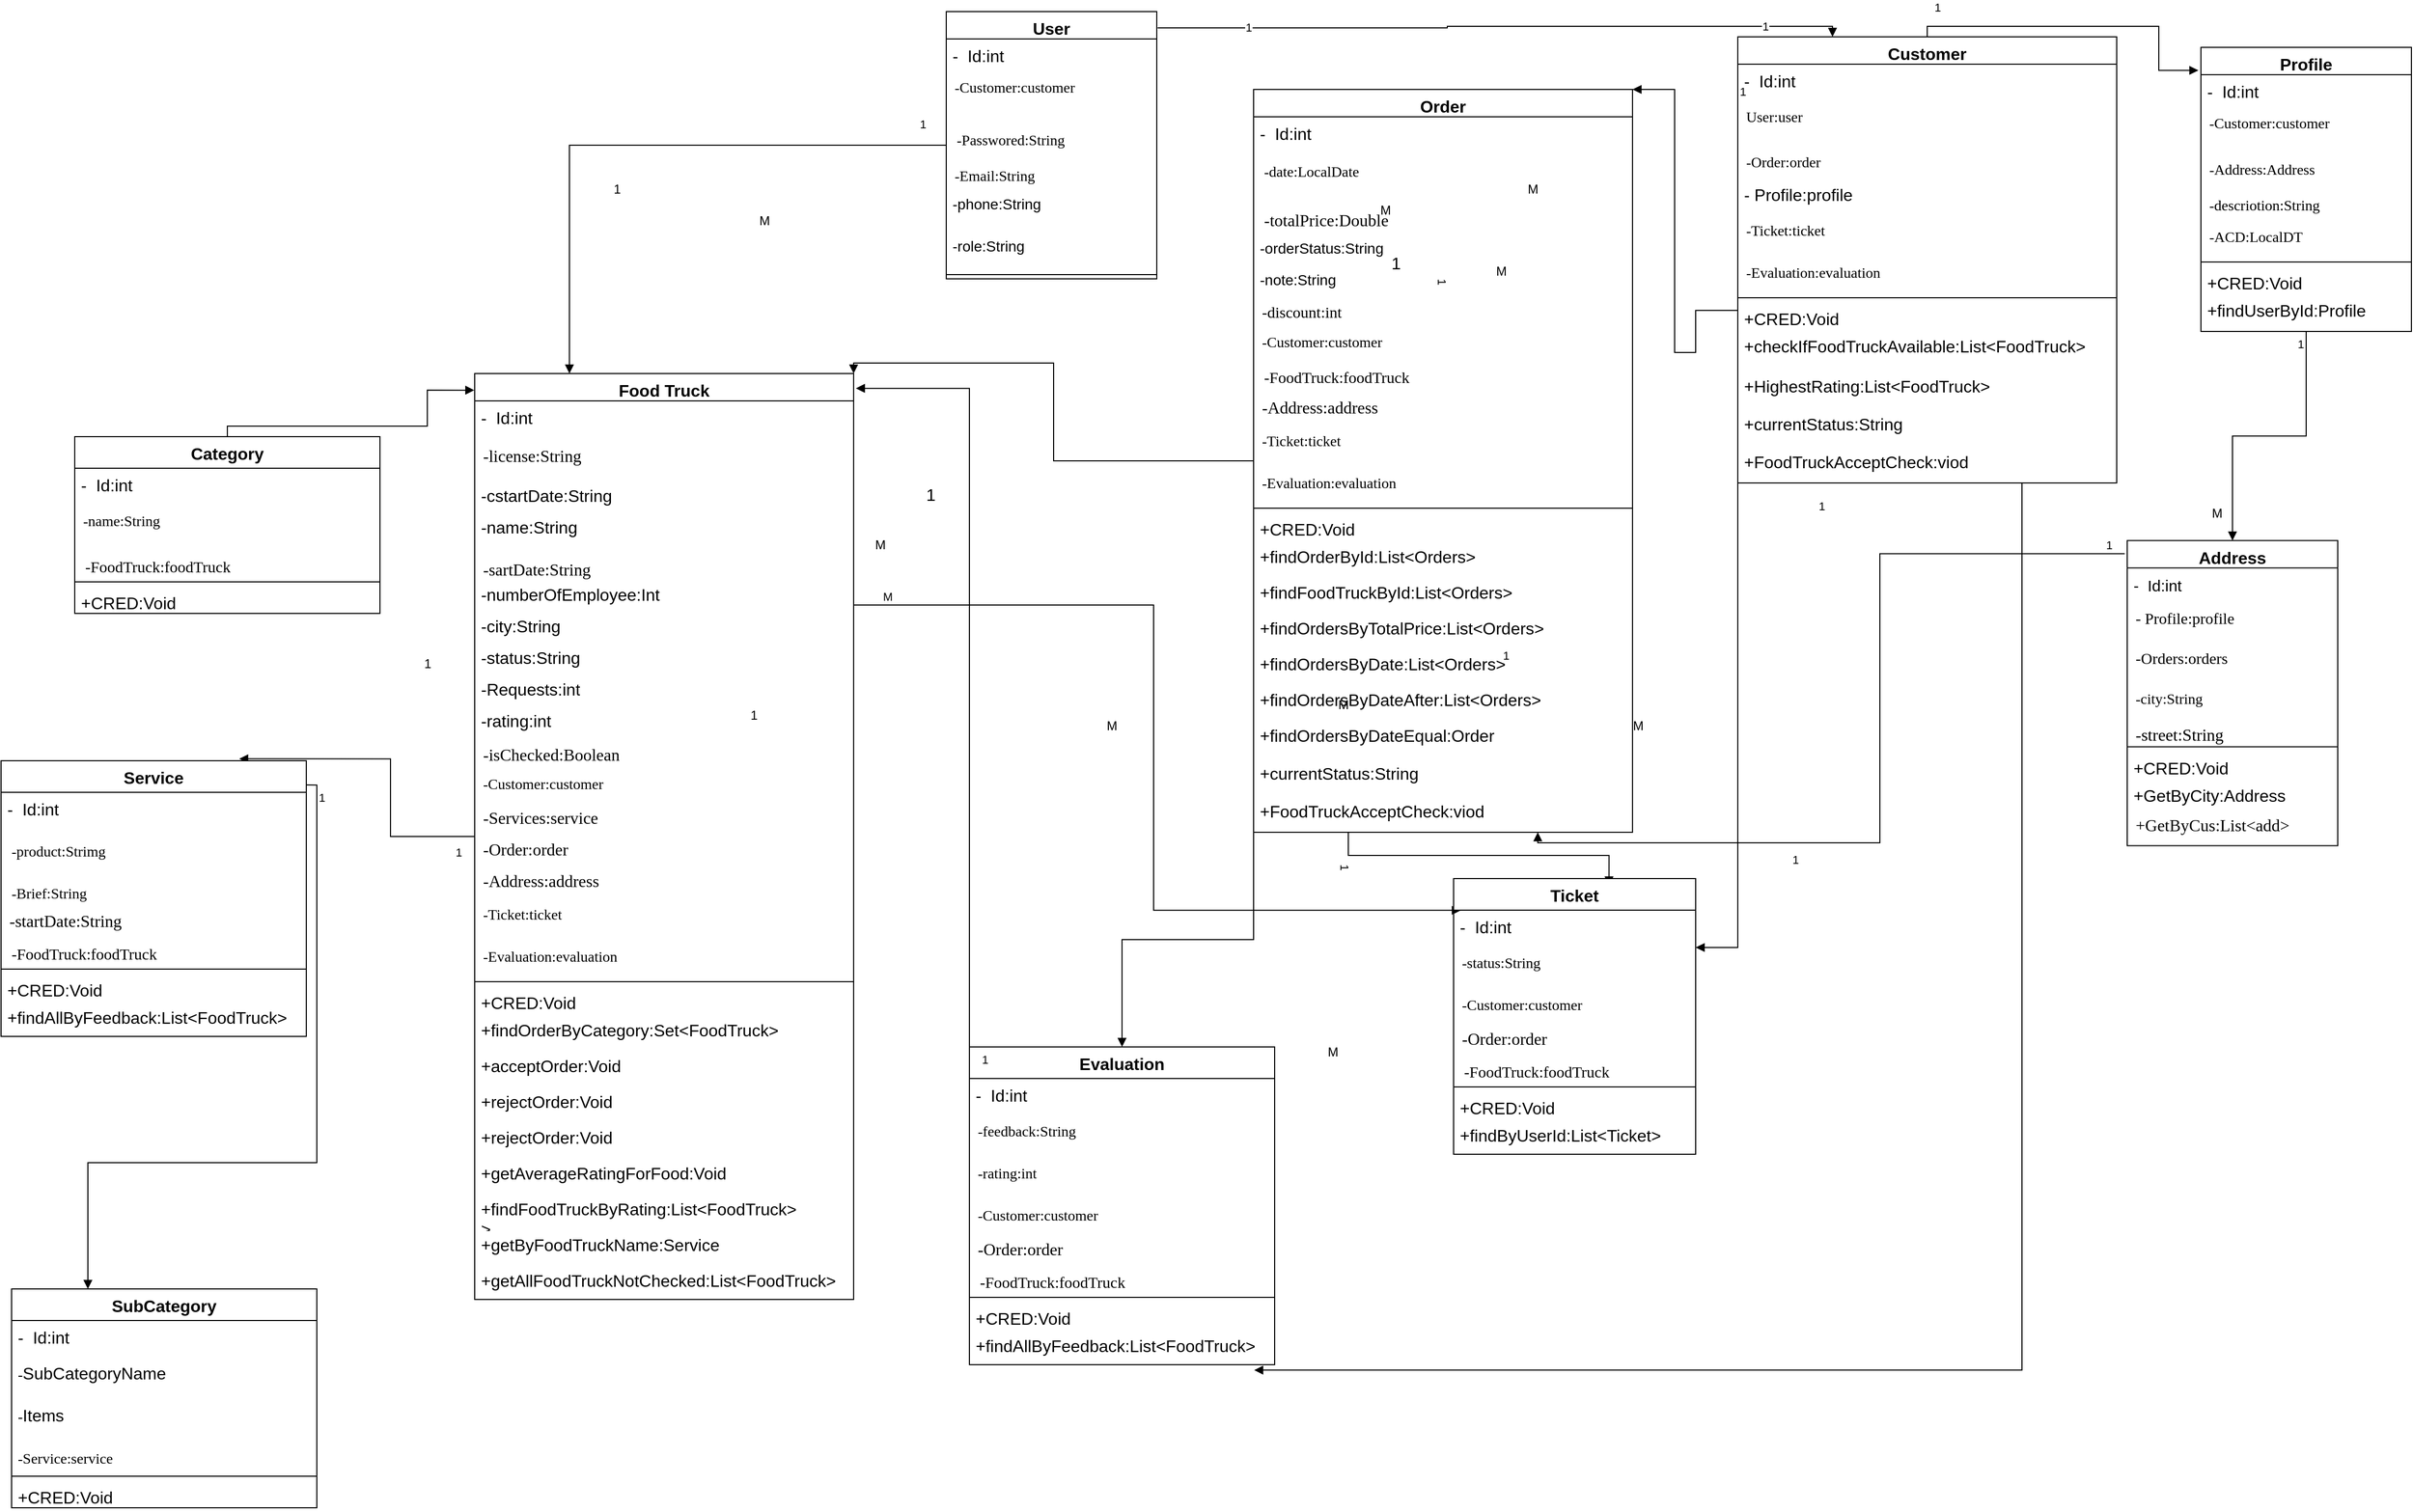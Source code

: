 <mxfile version="22.1.18" type="device">
  <diagram name="Page-1" id="2ca16b54-16f6-2749-3443-fa8db7711227">
    <mxGraphModel dx="3725" dy="2175" grid="1" gridSize="10" guides="1" tooltips="1" connect="1" arrows="1" fold="1" page="1" pageScale="1" pageWidth="1100" pageHeight="850" background="none" math="0" shadow="0">
      <root>
        <mxCell id="0" />
        <mxCell id="1" parent="0" />
        <mxCell id="pcymy3f7spwM8y5cspfm-36" value="" style="endArrow=block;endFill=1;html=1;edgeStyle=orthogonalEdgeStyle;align=left;verticalAlign=top;rounded=0;entryX=0.25;entryY=0;entryDx=0;entryDy=0;exitX=1.004;exitY=0.061;exitDx=0;exitDy=0;exitPerimeter=0;" parent="1" source="VqmjkEThSfLMJ_1UgzTR-104" target="VqmjkEThSfLMJ_1UgzTR-76" edge="1">
          <mxGeometry x="-1" relative="1" as="geometry">
            <mxPoint x="400" y="80" as="sourcePoint" />
            <mxPoint x="255" y="110" as="targetPoint" />
          </mxGeometry>
        </mxCell>
        <mxCell id="pcymy3f7spwM8y5cspfm-38" value="1" style="edgeLabel;html=1;align=center;verticalAlign=middle;resizable=0;points=[];" parent="pcymy3f7spwM8y5cspfm-36" vertex="1" connectable="0">
          <mxGeometry x="0.772" relative="1" as="geometry">
            <mxPoint as="offset" />
          </mxGeometry>
        </mxCell>
        <mxCell id="pcymy3f7spwM8y5cspfm-39" value="1" style="edgeLabel;html=1;align=center;verticalAlign=middle;resizable=0;points=[];" parent="pcymy3f7spwM8y5cspfm-36" vertex="1" connectable="0">
          <mxGeometry x="-0.765" y="1" relative="1" as="geometry">
            <mxPoint x="9" as="offset" />
          </mxGeometry>
        </mxCell>
        <mxCell id="pcymy3f7spwM8y5cspfm-45" value="M" style="text;html=1;align=center;verticalAlign=middle;resizable=0;points=[];autosize=1;strokeColor=none;fillColor=none;" parent="1" vertex="1">
          <mxGeometry x="120" y="170" width="30" height="30" as="geometry" />
        </mxCell>
        <mxCell id="pcymy3f7spwM8y5cspfm-47" value="" style="endArrow=block;endFill=1;html=1;edgeStyle=orthogonalEdgeStyle;align=left;verticalAlign=top;rounded=0;exitX=0.5;exitY=0;exitDx=0;exitDy=0;entryX=-0.012;entryY=0.081;entryDx=0;entryDy=0;entryPerimeter=0;" parent="1" source="VqmjkEThSfLMJ_1UgzTR-76" target="VqmjkEThSfLMJ_1UgzTR-62" edge="1">
          <mxGeometry x="-1" relative="1" as="geometry">
            <mxPoint x="300" y="-20" as="sourcePoint" />
            <mxPoint x="1090" y="80.0" as="targetPoint" />
          </mxGeometry>
        </mxCell>
        <mxCell id="pcymy3f7spwM8y5cspfm-48" value="1" style="edgeLabel;resizable=0;html=1;align=left;verticalAlign=bottom;" parent="pcymy3f7spwM8y5cspfm-47" connectable="0" vertex="1">
          <mxGeometry x="-1" relative="1" as="geometry">
            <mxPoint x="5" y="-20" as="offset" />
          </mxGeometry>
        </mxCell>
        <mxCell id="pcymy3f7spwM8y5cspfm-49" value="" style="endArrow=block;endFill=1;html=1;edgeStyle=orthogonalEdgeStyle;align=left;verticalAlign=top;rounded=0;exitX=0;exitY=0.5;exitDx=0;exitDy=0;entryX=0.25;entryY=0;entryDx=0;entryDy=0;" parent="1" source="VqmjkEThSfLMJ_1UgzTR-104" target="VqmjkEThSfLMJ_1UgzTR-157" edge="1">
          <mxGeometry x="-1" relative="1" as="geometry">
            <mxPoint x="30" y="-90" as="sourcePoint" />
            <mxPoint x="30" y="160" as="targetPoint" />
          </mxGeometry>
        </mxCell>
        <mxCell id="pcymy3f7spwM8y5cspfm-50" value="1" style="edgeLabel;resizable=0;html=1;align=left;verticalAlign=bottom;" parent="pcymy3f7spwM8y5cspfm-49" connectable="0" vertex="1">
          <mxGeometry x="-1" relative="1" as="geometry">
            <mxPoint x="-27" y="-12" as="offset" />
          </mxGeometry>
        </mxCell>
        <mxCell id="pcymy3f7spwM8y5cspfm-56" value="" style="endArrow=block;endFill=1;html=1;edgeStyle=orthogonalEdgeStyle;align=left;verticalAlign=top;rounded=0;entryX=0.25;entryY=0;entryDx=0;entryDy=0;exitX=1.001;exitY=0.088;exitDx=0;exitDy=0;exitPerimeter=0;" parent="1" source="VqmjkEThSfLMJ_1UgzTR-197" target="VqmjkEThSfLMJ_1UgzTR-187" edge="1">
          <mxGeometry x="-1" relative="1" as="geometry">
            <mxPoint x="-110" y="800" as="sourcePoint" />
            <mxPoint x="95" y="850" as="targetPoint" />
          </mxGeometry>
        </mxCell>
        <mxCell id="pcymy3f7spwM8y5cspfm-57" value="1" style="edgeLabel;resizable=0;html=1;align=left;verticalAlign=bottom;" parent="pcymy3f7spwM8y5cspfm-56" connectable="0" vertex="1">
          <mxGeometry x="-1" relative="1" as="geometry">
            <mxPoint x="10" y="20" as="offset" />
          </mxGeometry>
        </mxCell>
        <mxCell id="pcymy3f7spwM8y5cspfm-58" value="" style="endArrow=block;endFill=1;html=1;edgeStyle=orthogonalEdgeStyle;align=left;verticalAlign=top;rounded=0;entryX=0.78;entryY=-0.007;entryDx=0;entryDy=0;exitX=0;exitY=0.5;exitDx=0;exitDy=0;entryPerimeter=0;" parent="1" source="VqmjkEThSfLMJ_1UgzTR-157" target="VqmjkEThSfLMJ_1UgzTR-197" edge="1">
          <mxGeometry x="-1" relative="1" as="geometry">
            <mxPoint x="-70" y="418" as="sourcePoint" />
            <mxPoint x="-200" y="650" as="targetPoint" />
          </mxGeometry>
        </mxCell>
        <mxCell id="pcymy3f7spwM8y5cspfm-59" value="1" style="edgeLabel;resizable=0;html=1;align=left;verticalAlign=bottom;" parent="pcymy3f7spwM8y5cspfm-58" connectable="0" vertex="1">
          <mxGeometry x="-1" relative="1" as="geometry">
            <mxPoint x="-20" y="23" as="offset" />
          </mxGeometry>
        </mxCell>
        <mxCell id="pcymy3f7spwM8y5cspfm-60" value="1" style="text;html=1;align=center;verticalAlign=middle;resizable=0;points=[];autosize=1;strokeColor=none;fillColor=none;" parent="1" vertex="1">
          <mxGeometry x="110" y="640" width="30" height="30" as="geometry" />
        </mxCell>
        <mxCell id="pcymy3f7spwM8y5cspfm-61" value="1" style="text;html=1;align=center;verticalAlign=middle;resizable=0;points=[];autosize=1;strokeColor=none;fillColor=none;" parent="1" vertex="1">
          <mxGeometry x="-200" y="591.25" width="30" height="30" as="geometry" />
        </mxCell>
        <mxCell id="pcymy3f7spwM8y5cspfm-63" value="M" style="text;html=1;align=center;verticalAlign=middle;resizable=0;points=[];autosize=1;strokeColor=none;fillColor=none;" parent="1" vertex="1">
          <mxGeometry x="1500" y="448" width="30" height="30" as="geometry" />
        </mxCell>
        <mxCell id="pcymy3f7spwM8y5cspfm-65" value="" style="endArrow=block;endFill=1;html=1;edgeStyle=orthogonalEdgeStyle;align=left;verticalAlign=top;rounded=0;exitX=0;exitY=1;exitDx=0;exitDy=0;entryX=1;entryY=0;entryDx=0;entryDy=0;" parent="1" source="VqmjkEThSfLMJ_1UgzTR-76" target="VqmjkEThSfLMJ_1UgzTR-91" edge="1">
          <mxGeometry x="-1" relative="1" as="geometry">
            <mxPoint x="165" y="110" as="sourcePoint" />
            <mxPoint x="450" y="-215" as="targetPoint" />
            <Array as="points">
              <mxPoint x="1060" y="270" />
              <mxPoint x="1020" y="270" />
              <mxPoint x="1020" y="310" />
              <mxPoint x="1000" y="310" />
              <mxPoint x="1000" y="60" />
            </Array>
          </mxGeometry>
        </mxCell>
        <mxCell id="pcymy3f7spwM8y5cspfm-66" value="1" style="edgeLabel;resizable=0;html=1;align=left;verticalAlign=bottom;" parent="pcymy3f7spwM8y5cspfm-65" connectable="0" vertex="1">
          <mxGeometry x="-1" relative="1" as="geometry">
            <mxPoint x="75" y="30" as="offset" />
          </mxGeometry>
        </mxCell>
        <mxCell id="pcymy3f7spwM8y5cspfm-67" value="" style="endArrow=block;endFill=1;html=1;edgeStyle=orthogonalEdgeStyle;align=left;verticalAlign=top;rounded=0;exitX=0;exitY=0.5;exitDx=0;exitDy=0;entryX=1;entryY=0;entryDx=0;entryDy=0;" parent="1" source="VqmjkEThSfLMJ_1UgzTR-91" target="VqmjkEThSfLMJ_1UgzTR-157" edge="1">
          <mxGeometry x="-1" relative="1" as="geometry">
            <mxPoint x="175" y="120" as="sourcePoint" />
            <mxPoint x="260" y="350" as="targetPoint" />
          </mxGeometry>
        </mxCell>
        <mxCell id="pcymy3f7spwM8y5cspfm-69" value="" style="endArrow=block;endFill=1;html=1;edgeStyle=orthogonalEdgeStyle;align=left;verticalAlign=top;rounded=0;exitX=0.5;exitY=0;exitDx=0;exitDy=0;entryX=-0.001;entryY=0.018;entryDx=0;entryDy=0;entryPerimeter=0;" parent="1" source="dwipJbro_CzZKavcGM6B-1" target="VqmjkEThSfLMJ_1UgzTR-157" edge="1">
          <mxGeometry x="-1" relative="1" as="geometry">
            <mxPoint x="-440" y="298" as="sourcePoint" />
            <mxPoint x="65" y="238" as="targetPoint" />
          </mxGeometry>
        </mxCell>
        <mxCell id="pcymy3f7spwM8y5cspfm-70" value="1" style="edgeLabel;resizable=0;html=1;align=left;verticalAlign=bottom;" parent="pcymy3f7spwM8y5cspfm-69" connectable="0" vertex="1">
          <mxGeometry x="-1" relative="1" as="geometry">
            <mxPoint x="5" y="30" as="offset" />
          </mxGeometry>
        </mxCell>
        <mxCell id="pcymy3f7spwM8y5cspfm-71" value="M" style="text;html=1;align=center;verticalAlign=middle;resizable=0;points=[];autosize=1;strokeColor=none;fillColor=none;" parent="1" vertex="1">
          <mxGeometry x="710" y="160" width="30" height="30" as="geometry" />
        </mxCell>
        <mxCell id="pcymy3f7spwM8y5cspfm-72" value="M" style="text;html=1;align=center;verticalAlign=middle;resizable=0;points=[];autosize=1;strokeColor=none;fillColor=none;" parent="1" vertex="1">
          <mxGeometry x="230" y="478" width="30" height="30" as="geometry" />
        </mxCell>
        <mxCell id="pcymy3f7spwM8y5cspfm-73" value="M" style="text;html=1;align=center;verticalAlign=middle;resizable=0;points=[];autosize=1;strokeColor=none;fillColor=none;" parent="1" vertex="1">
          <mxGeometry x="850" y="140" width="30" height="30" as="geometry" />
        </mxCell>
        <mxCell id="pcymy3f7spwM8y5cspfm-76" value="M" style="text;html=1;align=center;verticalAlign=middle;resizable=0;points=[];autosize=1;strokeColor=none;fillColor=none;" parent="1" vertex="1">
          <mxGeometry x="670" y="630" width="30" height="30" as="geometry" />
        </mxCell>
        <mxCell id="pcymy3f7spwM8y5cspfm-81" value="1" style="text;html=1;align=center;verticalAlign=middle;resizable=0;points=[];autosize=1;strokeColor=none;fillColor=none;" parent="1" vertex="1">
          <mxGeometry x="-20" y="140" width="30" height="30" as="geometry" />
        </mxCell>
        <mxCell id="VqmjkEThSfLMJ_1UgzTR-2" value="" style="endArrow=block;endFill=1;html=1;edgeStyle=orthogonalEdgeStyle;align=left;verticalAlign=top;rounded=0;exitX=0;exitY=1;exitDx=0;exitDy=0;entryX=1;entryY=0.25;entryDx=0;entryDy=0;" parent="1" source="VqmjkEThSfLMJ_1UgzTR-76" target="VqmjkEThSfLMJ_1UgzTR-125" edge="1">
          <mxGeometry x="-1" relative="1" as="geometry">
            <mxPoint x="1000" y="240" as="sourcePoint" />
            <mxPoint x="810" y="600" as="targetPoint" />
          </mxGeometry>
        </mxCell>
        <mxCell id="VqmjkEThSfLMJ_1UgzTR-4" value="M" style="text;html=1;align=center;verticalAlign=middle;resizable=0;points=[];autosize=1;strokeColor=none;fillColor=none;" parent="1" vertex="1">
          <mxGeometry x="820" y="218" width="30" height="30" as="geometry" />
        </mxCell>
        <mxCell id="VqmjkEThSfLMJ_1UgzTR-7" value="" style="endArrow=block;endFill=1;html=1;edgeStyle=orthogonalEdgeStyle;align=left;verticalAlign=top;rounded=0;exitX=0.75;exitY=1;exitDx=0;exitDy=0;entryX=0.933;entryY=1.151;entryDx=0;entryDy=0;entryPerimeter=0;" parent="1" target="VqmjkEThSfLMJ_1UgzTR-155" edge="1" source="VqmjkEThSfLMJ_1UgzTR-76">
          <mxGeometry x="-1" relative="1" as="geometry">
            <mxPoint x="1106.25" y="267.75" as="sourcePoint" />
            <mxPoint x="660" y="989.75" as="targetPoint" />
          </mxGeometry>
        </mxCell>
        <mxCell id="VqmjkEThSfLMJ_1UgzTR-9" value="M" style="text;html=1;align=center;verticalAlign=middle;resizable=0;points=[];autosize=1;strokeColor=none;fillColor=none;" parent="1" vertex="1">
          <mxGeometry x="660" y="960" width="30" height="30" as="geometry" />
        </mxCell>
        <mxCell id="VqmjkEThSfLMJ_1UgzTR-11" value="" style="endArrow=block;endFill=1;html=1;edgeStyle=orthogonalEdgeStyle;align=left;verticalAlign=top;rounded=0;exitX=0;exitY=1;exitDx=0;exitDy=0;entryX=0.5;entryY=0;entryDx=0;entryDy=0;" parent="1" source="VqmjkEThSfLMJ_1UgzTR-91" target="VqmjkEThSfLMJ_1UgzTR-147" edge="1">
          <mxGeometry x="-1" relative="1" as="geometry">
            <mxPoint x="1020" y="290" as="sourcePoint" />
            <mxPoint x="630" y="705" as="targetPoint" />
          </mxGeometry>
        </mxCell>
        <mxCell id="VqmjkEThSfLMJ_1UgzTR-12" value="1" style="edgeLabel;resizable=0;html=1;align=left;verticalAlign=bottom;" parent="VqmjkEThSfLMJ_1UgzTR-11" connectable="0" vertex="1">
          <mxGeometry x="-1" relative="1" as="geometry">
            <mxPoint x="510" y="34" as="offset" />
          </mxGeometry>
        </mxCell>
        <mxCell id="VqmjkEThSfLMJ_1UgzTR-13" value="M" style="text;html=1;align=center;verticalAlign=middle;resizable=0;points=[];autosize=1;strokeColor=none;fillColor=none;" parent="1" vertex="1">
          <mxGeometry x="450" y="650" width="30" height="30" as="geometry" />
        </mxCell>
        <mxCell id="VqmjkEThSfLMJ_1UgzTR-19" value="&lt;br&gt;1" style="text;html=1;align=center;verticalAlign=middle;resizable=0;points=[];autosize=1;strokeColor=none;fillColor=none;fontSize=16;" parent="1" vertex="1">
          <mxGeometry x="278" y="410" width="30" height="50" as="geometry" />
        </mxCell>
        <mxCell id="VqmjkEThSfLMJ_1UgzTR-21" value="1" style="text;html=1;align=center;verticalAlign=middle;resizable=0;points=[];autosize=1;strokeColor=none;fillColor=none;fontSize=16;" parent="1" vertex="1">
          <mxGeometry x="720" y="210" width="30" height="30" as="geometry" />
        </mxCell>
        <mxCell id="VqmjkEThSfLMJ_1UgzTR-22" style="edgeStyle=none;curved=1;rounded=0;orthogonalLoop=1;jettySize=auto;html=1;exitX=0.25;exitY=0;exitDx=0;exitDy=0;fontSize=12;startSize=8;endSize=8;" parent="1" edge="1">
          <mxGeometry relative="1" as="geometry">
            <mxPoint x="1090" y="307" as="sourcePoint" />
            <mxPoint x="1090" y="307" as="targetPoint" />
          </mxGeometry>
        </mxCell>
        <mxCell id="VqmjkEThSfLMJ_1UgzTR-33" value="" style="endArrow=block;endFill=1;html=1;edgeStyle=orthogonalEdgeStyle;align=left;verticalAlign=top;rounded=0;entryX=0.75;entryY=1;entryDx=0;entryDy=0;exitX=-0.012;exitY=0.043;exitDx=0;exitDy=0;exitPerimeter=0;" parent="1" source="VqmjkEThSfLMJ_1UgzTR-53" target="VqmjkEThSfLMJ_1UgzTR-91" edge="1">
          <mxGeometry x="-1" relative="1" as="geometry">
            <mxPoint x="1087.81" y="383.308" as="sourcePoint" />
            <mxPoint x="646" y="350" as="targetPoint" />
          </mxGeometry>
        </mxCell>
        <mxCell id="VqmjkEThSfLMJ_1UgzTR-34" value="1" style="edgeLabel;resizable=0;html=1;align=left;verticalAlign=bottom;" parent="VqmjkEThSfLMJ_1UgzTR-33" connectable="0" vertex="1">
          <mxGeometry x="-1" relative="1" as="geometry">
            <mxPoint x="-20" as="offset" />
          </mxGeometry>
        </mxCell>
        <mxCell id="VqmjkEThSfLMJ_1UgzTR-35" value="M" style="text;html=1;align=center;verticalAlign=middle;resizable=0;points=[];autosize=1;strokeColor=none;fillColor=none;" parent="1" vertex="1">
          <mxGeometry x="950" y="650" width="30" height="30" as="geometry" />
        </mxCell>
        <mxCell id="VqmjkEThSfLMJ_1UgzTR-36" value="" style="endArrow=block;endFill=1;html=1;edgeStyle=orthogonalEdgeStyle;align=left;verticalAlign=top;rounded=0;exitX=0.25;exitY=1;exitDx=0;exitDy=0;entryX=0.642;entryY=0.025;entryDx=0;entryDy=0;entryPerimeter=0;" parent="1" source="VqmjkEThSfLMJ_1UgzTR-91" target="VqmjkEThSfLMJ_1UgzTR-125" edge="1">
          <mxGeometry x="-1" relative="1" as="geometry">
            <mxPoint x="975" y="100" as="sourcePoint" />
            <mxPoint x="790" y="550" as="targetPoint" />
          </mxGeometry>
        </mxCell>
        <mxCell id="VqmjkEThSfLMJ_1UgzTR-37" value="1" style="edgeLabel;resizable=0;html=1;align=left;verticalAlign=bottom;rotation=90;" parent="VqmjkEThSfLMJ_1UgzTR-36" connectable="0" vertex="1">
          <mxGeometry x="-1" relative="1" as="geometry">
            <mxPoint x="-12" y="28" as="offset" />
          </mxGeometry>
        </mxCell>
        <mxCell id="VqmjkEThSfLMJ_1UgzTR-40" value="1" style="edgeLabel;resizable=0;html=1;align=left;verticalAlign=bottom;" parent="1" connectable="0" vertex="1">
          <mxGeometry x="835" y="606.25" as="geometry" />
        </mxCell>
        <mxCell id="VqmjkEThSfLMJ_1UgzTR-42" value="1" style="edgeLabel;resizable=0;html=1;align=left;verticalAlign=bottom;" parent="1" connectable="0" vertex="1">
          <mxGeometry x="1060" y="70" as="geometry" />
        </mxCell>
        <mxCell id="VqmjkEThSfLMJ_1UgzTR-43" value="" style="endArrow=block;endFill=1;html=1;edgeStyle=orthogonalEdgeStyle;align=left;verticalAlign=top;rounded=0;entryX=0.5;entryY=0;entryDx=0;entryDy=0;exitX=0.5;exitY=1;exitDx=0;exitDy=0;" parent="1" source="VqmjkEThSfLMJ_1UgzTR-62" target="VqmjkEThSfLMJ_1UgzTR-53" edge="1">
          <mxGeometry x="-1" relative="1" as="geometry">
            <mxPoint x="1300" y="140" as="sourcePoint" />
            <mxPoint x="1250.5" y="313" as="targetPoint" />
          </mxGeometry>
        </mxCell>
        <mxCell id="VqmjkEThSfLMJ_1UgzTR-44" value="1" style="edgeLabel;resizable=0;html=1;align=left;verticalAlign=bottom;" parent="VqmjkEThSfLMJ_1UgzTR-43" connectable="0" vertex="1">
          <mxGeometry x="-1" relative="1" as="geometry">
            <mxPoint x="-10" y="20" as="offset" />
          </mxGeometry>
        </mxCell>
        <mxCell id="VqmjkEThSfLMJ_1UgzTR-48" value="" style="endArrow=block;endFill=1;html=1;edgeStyle=orthogonalEdgeStyle;align=left;verticalAlign=top;rounded=0;exitX=1;exitY=0.25;exitDx=0;exitDy=0;entryX=0.03;entryY=0.115;entryDx=0;entryDy=0;entryPerimeter=0;" parent="1" source="VqmjkEThSfLMJ_1UgzTR-157" target="VqmjkEThSfLMJ_1UgzTR-125" edge="1">
          <mxGeometry x="-1" relative="1" as="geometry">
            <mxPoint x="450" y="700" as="sourcePoint" />
            <mxPoint x="700" y="600" as="targetPoint" />
          </mxGeometry>
        </mxCell>
        <mxCell id="VqmjkEThSfLMJ_1UgzTR-49" value="M" style="edgeLabel;resizable=0;html=1;align=left;verticalAlign=bottom;" parent="VqmjkEThSfLMJ_1UgzTR-48" connectable="0" vertex="1">
          <mxGeometry x="-1" relative="1" as="geometry">
            <mxPoint x="26" as="offset" />
          </mxGeometry>
        </mxCell>
        <mxCell id="VqmjkEThSfLMJ_1UgzTR-53" value="Address" style="swimlane;fontStyle=1;align=center;verticalAlign=top;childLayout=stackLayout;horizontal=1;startSize=26;horizontalStack=0;resizeParent=1;resizeParentMax=0;resizeLast=0;collapsible=1;marginBottom=0;whiteSpace=wrap;html=1;fontSize=16;" parent="1" vertex="1">
          <mxGeometry x="1430" y="488.75" width="200" height="290" as="geometry">
            <mxRectangle x="1218" y="470" width="130" height="30" as="alternateBounds" />
          </mxGeometry>
        </mxCell>
        <mxCell id="VqmjkEThSfLMJ_1UgzTR-54" value="&lt;font style=&quot;font-size: 15px;&quot;&gt;-&amp;nbsp; Id:int&lt;/font&gt;" style="text;strokeColor=none;fillColor=none;align=left;verticalAlign=top;spacingLeft=4;spacingRight=4;overflow=hidden;rotatable=0;points=[[0,0.5],[1,0.5]];portConstraint=eastwest;whiteSpace=wrap;html=1;fontSize=16;" parent="VqmjkEThSfLMJ_1UgzTR-53" vertex="1">
          <mxGeometry y="26" width="200" height="30" as="geometry" />
        </mxCell>
        <mxCell id="VqmjkEThSfLMJ_1UgzTR-61" value="&lt;table style=&quot;border-color: var(--border-color); font-family: Verdana; width: 319px; font-size: 15px;&quot; cellpadding=&quot;2&quot; cellspacing=&quot;0&quot;&gt;&lt;tbody style=&quot;border-color: var(--border-color);&quot;&gt;&lt;tr style=&quot;border-color: var(--border-color);&quot;&gt;&lt;td style=&quot;border-color: var(--border-color);&quot;&gt;&lt;font style=&quot;font-size: 15px;&quot;&gt;- Profile:profile&lt;/font&gt;&lt;/td&gt;&lt;/tr&gt;&lt;tr style=&quot;border-color: var(--border-color);&quot;&gt;&lt;/tr&gt;&lt;/tbody&gt;&lt;/table&gt;" style="text;strokeColor=none;fillColor=none;align=left;verticalAlign=top;spacingLeft=4;spacingRight=4;overflow=hidden;rotatable=0;points=[[0,0.5],[1,0.5]];portConstraint=eastwest;whiteSpace=wrap;html=1;fontSize=16;" parent="VqmjkEThSfLMJ_1UgzTR-53" vertex="1">
          <mxGeometry y="56" width="200" height="34" as="geometry" />
        </mxCell>
        <mxCell id="VqmjkEThSfLMJ_1UgzTR-57" value="&lt;table style=&quot;border-color: var(--border-color); font-family: Verdana; font-size: 15px; width: 319px;&quot; cellpadding=&quot;2&quot; cellspacing=&quot;0&quot;&gt;&lt;tbody style=&quot;border-color: var(--border-color);&quot;&gt;&lt;tr style=&quot;border-color: var(--border-color);&quot;&gt;&lt;td style=&quot;border-color: var(--border-color);&quot;&gt;&lt;/td&gt;&lt;/tr&gt;&lt;tr style=&quot;border-color: var(--border-color);&quot;&gt;&lt;td style=&quot;border-color: var(--border-color);&quot;&gt;-Orders:orders&lt;/td&gt;&lt;/tr&gt;&lt;tr style=&quot;border-color: var(--border-color);&quot;&gt;&lt;td style=&quot;border-color: var(--border-color);&quot;&gt;&lt;br style=&quot;border-color: var(--border-color);&quot;&gt;&lt;/td&gt;&lt;/tr&gt;&lt;/tbody&gt;&lt;/table&gt;" style="text;strokeColor=none;fillColor=none;align=left;verticalAlign=top;spacingLeft=4;spacingRight=4;overflow=hidden;rotatable=0;points=[[0,0.5],[1,0.5]];portConstraint=eastwest;whiteSpace=wrap;html=1;fontSize=16;" parent="VqmjkEThSfLMJ_1UgzTR-53" vertex="1">
          <mxGeometry y="90" width="200" height="40" as="geometry" />
        </mxCell>
        <mxCell id="VqmjkEThSfLMJ_1UgzTR-58" value="&lt;table style=&quot;border-color: var(--border-color); font-family: Verdana; font-size: 14px; width: 319px;&quot; cellpadding=&quot;2&quot; cellspacing=&quot;0&quot;&gt;&lt;tbody style=&quot;border-color: var(--border-color);&quot;&gt;&lt;tr style=&quot;border-color: var(--border-color);&quot;&gt;&lt;td style=&quot;border-color: var(--border-color);&quot;&gt;&lt;/td&gt;&lt;/tr&gt;&lt;tr style=&quot;border-color: var(--border-color);&quot;&gt;&lt;td style=&quot;border-color: var(--border-color);&quot;&gt;-city:String&lt;/td&gt;&lt;/tr&gt;&lt;tr style=&quot;border-color: var(--border-color);&quot;&gt;&lt;td style=&quot;border-color: var(--border-color);&quot;&gt;&lt;br style=&quot;border-color: var(--border-color);&quot;&gt;&lt;/td&gt;&lt;/tr&gt;&lt;/tbody&gt;&lt;/table&gt;" style="text;strokeColor=none;fillColor=none;align=left;verticalAlign=top;spacingLeft=4;spacingRight=4;overflow=hidden;rotatable=0;points=[[0,0.5],[1,0.5]];portConstraint=eastwest;whiteSpace=wrap;html=1;fontSize=16;" parent="VqmjkEThSfLMJ_1UgzTR-53" vertex="1">
          <mxGeometry y="130" width="200" height="36" as="geometry" />
        </mxCell>
        <mxCell id="VqmjkEThSfLMJ_1UgzTR-60" value="&lt;table style=&quot;border-color: var(--border-color); font-family: Verdana; font-size: 1em; width: 319px;&quot; cellpadding=&quot;2&quot; cellspacing=&quot;0&quot;&gt;&lt;tbody style=&quot;border-color: var(--border-color);&quot;&gt;&lt;tr style=&quot;border-color: var(--border-color);&quot;&gt;&lt;td style=&quot;border-color: var(--border-color);&quot;&gt;-street:String&lt;/td&gt;&lt;/tr&gt;&lt;tr style=&quot;border-color: var(--border-color);&quot;&gt;&lt;/tr&gt;&lt;/tbody&gt;&lt;/table&gt;" style="text;strokeColor=none;fillColor=none;align=left;verticalAlign=top;spacingLeft=4;spacingRight=4;overflow=hidden;rotatable=0;points=[[0,0.5],[1,0.5]];portConstraint=eastwest;whiteSpace=wrap;html=1;fontSize=16;" parent="VqmjkEThSfLMJ_1UgzTR-53" vertex="1">
          <mxGeometry y="166" width="200" height="26" as="geometry" />
        </mxCell>
        <mxCell id="VqmjkEThSfLMJ_1UgzTR-55" value="" style="line;strokeWidth=1;fillColor=none;align=left;verticalAlign=middle;spacingTop=-1;spacingLeft=3;spacingRight=3;rotatable=0;labelPosition=right;points=[];portConstraint=eastwest;strokeColor=inherit;fontSize=16;" parent="VqmjkEThSfLMJ_1UgzTR-53" vertex="1">
          <mxGeometry y="192" width="200" height="8" as="geometry" />
        </mxCell>
        <mxCell id="VqmjkEThSfLMJ_1UgzTR-56" value="+CRED:Void" style="text;strokeColor=none;fillColor=none;align=left;verticalAlign=top;spacingLeft=4;spacingRight=4;overflow=hidden;rotatable=0;points=[[0,0.5],[1,0.5]];portConstraint=eastwest;whiteSpace=wrap;html=1;fontSize=16;" parent="VqmjkEThSfLMJ_1UgzTR-53" vertex="1">
          <mxGeometry y="200" width="200" height="26" as="geometry" />
        </mxCell>
        <mxCell id="VqmjkEThSfLMJ_1UgzTR-59" value="+GetByCity:Address" style="text;strokeColor=none;fillColor=none;align=left;verticalAlign=top;spacingLeft=4;spacingRight=4;overflow=hidden;rotatable=0;points=[[0,0.5],[1,0.5]];portConstraint=eastwest;whiteSpace=wrap;html=1;fontSize=16;" parent="VqmjkEThSfLMJ_1UgzTR-53" vertex="1">
          <mxGeometry y="226" width="200" height="26" as="geometry" />
        </mxCell>
        <mxCell id="VqmjkEThSfLMJ_1UgzTR-71" value="&lt;table style=&quot;border-color: var(--border-color); font-family: Verdana; font-size: 1em; width: 319px;&quot; cellpadding=&quot;2&quot; cellspacing=&quot;0&quot;&gt;&lt;tbody style=&quot;border-color: var(--border-color);&quot;&gt;&lt;tr style=&quot;border-color: var(--border-color);&quot;&gt;&lt;td style=&quot;border-color: var(--border-color);&quot;&gt;+GetByCus:List&amp;lt;add&amp;gt;&lt;br&gt;&lt;br&gt;&lt;/td&gt;&lt;/tr&gt;&lt;/tbody&gt;&lt;/table&gt;" style="text;strokeColor=none;fillColor=none;align=left;verticalAlign=top;spacingLeft=4;spacingRight=4;overflow=hidden;rotatable=0;points=[[0,0.5],[1,0.5]];portConstraint=eastwest;whiteSpace=wrap;html=1;fontSize=16;" parent="VqmjkEThSfLMJ_1UgzTR-53" vertex="1">
          <mxGeometry y="252" width="200" height="38" as="geometry" />
        </mxCell>
        <mxCell id="VqmjkEThSfLMJ_1UgzTR-62" value="Profile" style="swimlane;fontStyle=1;align=center;verticalAlign=top;childLayout=stackLayout;horizontal=1;startSize=26;horizontalStack=0;resizeParent=1;resizeParentMax=0;resizeLast=0;collapsible=1;marginBottom=0;whiteSpace=wrap;html=1;fontSize=16;" parent="1" vertex="1">
          <mxGeometry x="1500" y="20" width="200" height="270" as="geometry">
            <mxRectangle x="1320" y="-1" width="90" height="30" as="alternateBounds" />
          </mxGeometry>
        </mxCell>
        <mxCell id="VqmjkEThSfLMJ_1UgzTR-63" value="-&amp;nbsp; Id:int" style="text;strokeColor=none;fillColor=none;align=left;verticalAlign=top;spacingLeft=4;spacingRight=4;overflow=hidden;rotatable=0;points=[[0,0.5],[1,0.5]];portConstraint=eastwest;whiteSpace=wrap;html=1;fontSize=16;" parent="VqmjkEThSfLMJ_1UgzTR-62" vertex="1">
          <mxGeometry y="26" width="200" height="30" as="geometry" />
        </mxCell>
        <mxCell id="VqmjkEThSfLMJ_1UgzTR-65" value="&lt;table style=&quot;border-color: var(--border-color); font-family: Verdana; font-size: 14px; width: 180px;&quot; cellpadding=&quot;2&quot; cellspacing=&quot;0&quot;&gt;&lt;tbody style=&quot;border-color: var(--border-color);&quot;&gt;&lt;tr style=&quot;border-color: var(--border-color);&quot;&gt;&lt;td style=&quot;border-color: var(--border-color);&quot;&gt;&lt;font style=&quot;font-size: 14px;&quot;&gt;-Customer:customer&lt;/font&gt;&lt;/td&gt;&lt;/tr&gt;&lt;tr style=&quot;border-color: var(--border-color);&quot;&gt;&lt;/tr&gt;&lt;/tbody&gt;&lt;/table&gt;" style="text;strokeColor=none;fillColor=none;align=left;verticalAlign=top;spacingLeft=4;spacingRight=4;overflow=hidden;rotatable=0;points=[[0,0.5],[1,0.5]];portConstraint=eastwest;whiteSpace=wrap;html=1;fontSize=16;" parent="VqmjkEThSfLMJ_1UgzTR-62" vertex="1">
          <mxGeometry y="56" width="200" height="40" as="geometry" />
        </mxCell>
        <mxCell id="VqmjkEThSfLMJ_1UgzTR-64" value="&lt;table style=&quot;border-color: var(--border-color); font-family: Verdana; font-size: 14px; width: 180px;&quot; cellpadding=&quot;2&quot; cellspacing=&quot;0&quot;&gt;&lt;tbody style=&quot;border-color: var(--border-color);&quot;&gt;&lt;tr style=&quot;border-color: var(--border-color);&quot;&gt;&lt;td style=&quot;border-color: var(--border-color);&quot;&gt;&lt;/td&gt;&lt;/tr&gt;&lt;tr style=&quot;border-color: var(--border-color);&quot;&gt;&lt;td style=&quot;border-color: var(--border-color);&quot;&gt;-Address:Address&lt;/td&gt;&lt;/tr&gt;&lt;tr style=&quot;border-color: var(--border-color);&quot;&gt;&lt;td style=&quot;border-color: var(--border-color);&quot;&gt;&lt;br style=&quot;border-color: var(--border-color);&quot;&gt;&lt;/td&gt;&lt;/tr&gt;&lt;/tbody&gt;&lt;/table&gt;" style="text;strokeColor=none;fillColor=none;align=left;verticalAlign=top;spacingLeft=4;spacingRight=4;overflow=hidden;rotatable=0;points=[[0,0.5],[1,0.5]];portConstraint=eastwest;whiteSpace=wrap;html=1;fontSize=16;" parent="VqmjkEThSfLMJ_1UgzTR-62" vertex="1">
          <mxGeometry y="96" width="200" height="34" as="geometry" />
        </mxCell>
        <mxCell id="VqmjkEThSfLMJ_1UgzTR-66" value="&lt;table style=&quot;border-color: var(--border-color); font-family: Verdana; width: 180px; font-size: 14px;&quot; cellpadding=&quot;2&quot; cellspacing=&quot;0&quot;&gt;&lt;tbody style=&quot;border-color: var(--border-color);&quot;&gt;&lt;tr style=&quot;border-color: var(--border-color);&quot;&gt;&lt;td style=&quot;border-color: var(--border-color);&quot;&gt;&lt;/td&gt;&lt;/tr&gt;&lt;tr style=&quot;border-color: var(--border-color);&quot;&gt;&lt;td style=&quot;border-color: var(--border-color);&quot;&gt;&lt;font style=&quot;font-size: 14px;&quot;&gt;-descriotion:String&lt;/font&gt;&lt;/td&gt;&lt;/tr&gt;&lt;tr style=&quot;border-color: var(--border-color);&quot;&gt;&lt;td style=&quot;border-color: var(--border-color);&quot;&gt;&lt;font style=&quot;font-size: 14px;&quot;&gt;&lt;br style=&quot;border-color: var(--border-color);&quot;&gt;&lt;/font&gt;&lt;/td&gt;&lt;/tr&gt;&lt;/tbody&gt;&lt;/table&gt;" style="text;strokeColor=none;fillColor=none;align=left;verticalAlign=top;spacingLeft=4;spacingRight=4;overflow=hidden;rotatable=0;points=[[0,0.5],[1,0.5]];portConstraint=eastwest;whiteSpace=wrap;html=1;fontSize=16;" parent="VqmjkEThSfLMJ_1UgzTR-62" vertex="1">
          <mxGeometry y="130" width="200" height="30" as="geometry" />
        </mxCell>
        <mxCell id="VqmjkEThSfLMJ_1UgzTR-70" value="&lt;table style=&quot;border-color: var(--border-color); font-family: Verdana; font-size: 14px; width: 180px;&quot; cellpadding=&quot;2&quot; cellspacing=&quot;0&quot;&gt;&lt;tbody style=&quot;border-color: var(--border-color);&quot;&gt;&lt;tr style=&quot;border-color: var(--border-color);&quot;&gt;&lt;td style=&quot;border-color: var(--border-color);&quot;&gt;&lt;/td&gt;&lt;/tr&gt;&lt;tr style=&quot;border-color: var(--border-color);&quot;&gt;&lt;td style=&quot;border-color: var(--border-color);&quot;&gt;-ACD:LocalDT&lt;/td&gt;&lt;/tr&gt;&lt;tr style=&quot;border-color: var(--border-color);&quot;&gt;&lt;td style=&quot;border-color: var(--border-color);&quot;&gt;&lt;br style=&quot;border-color: var(--border-color);&quot;&gt;&lt;/td&gt;&lt;/tr&gt;&lt;/tbody&gt;&lt;/table&gt;" style="text;strokeColor=none;fillColor=none;align=left;verticalAlign=top;spacingLeft=4;spacingRight=4;overflow=hidden;rotatable=0;points=[[0,0.5],[1,0.5]];portConstraint=eastwest;whiteSpace=wrap;html=1;fontSize=16;" parent="VqmjkEThSfLMJ_1UgzTR-62" vertex="1">
          <mxGeometry y="160" width="200" height="40" as="geometry" />
        </mxCell>
        <mxCell id="VqmjkEThSfLMJ_1UgzTR-67" value="" style="line;strokeWidth=1;fillColor=none;align=left;verticalAlign=middle;spacingTop=-1;spacingLeft=3;spacingRight=3;rotatable=0;labelPosition=right;points=[];portConstraint=eastwest;strokeColor=inherit;fontSize=16;" parent="VqmjkEThSfLMJ_1UgzTR-62" vertex="1">
          <mxGeometry y="200" width="200" height="8" as="geometry" />
        </mxCell>
        <mxCell id="VqmjkEThSfLMJ_1UgzTR-68" value="+CRED:Void" style="text;strokeColor=none;fillColor=none;align=left;verticalAlign=top;spacingLeft=4;spacingRight=4;overflow=hidden;rotatable=0;points=[[0,0.5],[1,0.5]];portConstraint=eastwest;whiteSpace=wrap;html=1;fontSize=16;" parent="VqmjkEThSfLMJ_1UgzTR-62" vertex="1">
          <mxGeometry y="208" width="200" height="26" as="geometry" />
        </mxCell>
        <mxCell id="VqmjkEThSfLMJ_1UgzTR-74" value="+findUserById&lt;span style=&quot;background-color: initial;&quot;&gt;:Profile&lt;/span&gt;" style="text;strokeColor=none;fillColor=none;align=left;verticalAlign=top;spacingLeft=4;spacingRight=4;overflow=hidden;rotatable=0;points=[[0,0.5],[1,0.5]];portConstraint=eastwest;whiteSpace=wrap;html=1;fontSize=16;" parent="VqmjkEThSfLMJ_1UgzTR-62" vertex="1">
          <mxGeometry y="234" width="200" height="36" as="geometry" />
        </mxCell>
        <mxCell id="VqmjkEThSfLMJ_1UgzTR-76" value="Customer" style="swimlane;fontStyle=1;align=center;verticalAlign=top;childLayout=stackLayout;horizontal=1;startSize=26;horizontalStack=0;resizeParent=1;resizeParentMax=0;resizeLast=0;collapsible=1;marginBottom=0;whiteSpace=wrap;html=1;fontSize=16;" parent="1" vertex="1">
          <mxGeometry x="1060" y="10" width="360" height="424" as="geometry">
            <mxRectangle x="1030" y="130" width="90" height="30" as="alternateBounds" />
          </mxGeometry>
        </mxCell>
        <mxCell id="VqmjkEThSfLMJ_1UgzTR-77" value="-&amp;nbsp; Id:int" style="text;strokeColor=none;fillColor=none;align=left;verticalAlign=top;spacingLeft=4;spacingRight=4;overflow=hidden;rotatable=0;points=[[0,0.5],[1,0.5]];portConstraint=eastwest;whiteSpace=wrap;html=1;fontSize=16;" parent="VqmjkEThSfLMJ_1UgzTR-76" vertex="1">
          <mxGeometry y="26" width="360" height="34" as="geometry" />
        </mxCell>
        <mxCell id="VqmjkEThSfLMJ_1UgzTR-78" value="&lt;table style=&quot;border-color: var(--border-color); font-family: Verdana; font-size: 14px; width: 180px;&quot; cellpadding=&quot;2&quot; cellspacing=&quot;0&quot;&gt;&lt;tbody style=&quot;border-color: var(--border-color);&quot;&gt;&lt;tr style=&quot;border-color: var(--border-color);&quot;&gt;&lt;td style=&quot;border-color: var(--border-color);&quot;&gt;&lt;font style=&quot;font-size: 14px;&quot;&gt;User:user&lt;/font&gt;&lt;/td&gt;&lt;/tr&gt;&lt;tr style=&quot;border-color: var(--border-color);&quot;&gt;&lt;/tr&gt;&lt;/tbody&gt;&lt;/table&gt;" style="text;strokeColor=none;fillColor=none;align=left;verticalAlign=top;spacingLeft=4;spacingRight=4;overflow=hidden;rotatable=0;points=[[0,0.5],[1,0.5]];portConstraint=eastwest;whiteSpace=wrap;html=1;fontSize=16;" parent="VqmjkEThSfLMJ_1UgzTR-76" vertex="1">
          <mxGeometry y="60" width="360" height="40" as="geometry" />
        </mxCell>
        <mxCell id="VqmjkEThSfLMJ_1UgzTR-79" value="&lt;table style=&quot;border-color: var(--border-color); font-family: Verdana; font-size: 1em; width: 180px;&quot; cellpadding=&quot;2&quot; cellspacing=&quot;0&quot;&gt;&lt;tbody style=&quot;border-color: var(--border-color);&quot;&gt;&lt;tr style=&quot;border-color: var(--border-color);&quot;&gt;&lt;td style=&quot;border-color: var(--border-color);&quot;&gt;&lt;font style=&quot;font-size: 14px;&quot;&gt;-Order:order&lt;/font&gt;&lt;br style=&quot;border-color: var(--border-color);&quot;&gt;&lt;/td&gt;&lt;/tr&gt;&lt;/tbody&gt;&lt;/table&gt;" style="text;strokeColor=none;fillColor=none;align=left;verticalAlign=top;spacingLeft=4;spacingRight=4;overflow=hidden;rotatable=0;points=[[0,0.5],[1,0.5]];portConstraint=eastwest;whiteSpace=wrap;html=1;fontSize=16;" parent="VqmjkEThSfLMJ_1UgzTR-76" vertex="1">
          <mxGeometry y="100" width="360" height="34" as="geometry" />
        </mxCell>
        <mxCell id="VqmjkEThSfLMJ_1UgzTR-80" value="- Profile:profile" style="text;strokeColor=none;fillColor=none;align=left;verticalAlign=top;spacingLeft=4;spacingRight=4;overflow=hidden;rotatable=0;points=[[0,0.5],[1,0.5]];portConstraint=eastwest;whiteSpace=wrap;html=1;fontSize=16;" parent="VqmjkEThSfLMJ_1UgzTR-76" vertex="1">
          <mxGeometry y="134" width="360" height="30" as="geometry" />
        </mxCell>
        <mxCell id="VqmjkEThSfLMJ_1UgzTR-81" value="&lt;table style=&quot;border-color: var(--border-color); font-family: Verdana; font-size: 14px; width: 180px;&quot; cellpadding=&quot;2&quot; cellspacing=&quot;0&quot;&gt;&lt;tbody style=&quot;border-color: var(--border-color);&quot;&gt;&lt;tr style=&quot;border-color: var(--border-color);&quot;&gt;&lt;td style=&quot;border-color: var(--border-color);&quot;&gt;&lt;/td&gt;&lt;/tr&gt;&lt;tr style=&quot;border-color: var(--border-color);&quot;&gt;&lt;td style=&quot;border-color: var(--border-color);&quot;&gt;-Ticket:ticket&lt;/td&gt;&lt;/tr&gt;&lt;/tbody&gt;&lt;/table&gt;" style="text;strokeColor=none;fillColor=none;align=left;verticalAlign=top;spacingLeft=4;spacingRight=4;overflow=hidden;rotatable=0;points=[[0,0.5],[1,0.5]];portConstraint=eastwest;whiteSpace=wrap;html=1;fontSize=16;" parent="VqmjkEThSfLMJ_1UgzTR-76" vertex="1">
          <mxGeometry y="164" width="360" height="40" as="geometry" />
        </mxCell>
        <mxCell id="VqmjkEThSfLMJ_1UgzTR-85" value="&lt;table style=&quot;border-color: var(--border-color); font-family: Verdana; font-size: 14px; width: 180px;&quot; cellpadding=&quot;2&quot; cellspacing=&quot;0&quot;&gt;&lt;tbody style=&quot;border-color: var(--border-color);&quot;&gt;&lt;tr style=&quot;border-color: var(--border-color);&quot;&gt;&lt;td style=&quot;border-color: var(--border-color);&quot;&gt;&lt;/td&gt;&lt;/tr&gt;&lt;tr style=&quot;border-color: var(--border-color);&quot;&gt;&lt;td style=&quot;border-color: var(--border-color);&quot;&gt;-Evaluation:evaluation&lt;/td&gt;&lt;/tr&gt;&lt;/tbody&gt;&lt;/table&gt;" style="text;strokeColor=none;fillColor=none;align=left;verticalAlign=top;spacingLeft=4;spacingRight=4;overflow=hidden;rotatable=0;points=[[0,0.5],[1,0.5]];portConstraint=eastwest;whiteSpace=wrap;html=1;fontSize=16;" parent="VqmjkEThSfLMJ_1UgzTR-76" vertex="1">
          <mxGeometry y="204" width="360" height="40" as="geometry" />
        </mxCell>
        <mxCell id="VqmjkEThSfLMJ_1UgzTR-82" value="" style="line;strokeWidth=1;fillColor=none;align=left;verticalAlign=middle;spacingTop=-1;spacingLeft=3;spacingRight=3;rotatable=0;labelPosition=right;points=[];portConstraint=eastwest;strokeColor=inherit;fontSize=16;" parent="VqmjkEThSfLMJ_1UgzTR-76" vertex="1">
          <mxGeometry y="244" width="360" height="8" as="geometry" />
        </mxCell>
        <mxCell id="VqmjkEThSfLMJ_1UgzTR-83" value="+CRED:Void" style="text;strokeColor=none;fillColor=none;align=left;verticalAlign=top;spacingLeft=4;spacingRight=4;overflow=hidden;rotatable=0;points=[[0,0.5],[1,0.5]];portConstraint=eastwest;whiteSpace=wrap;html=1;fontSize=16;" parent="VqmjkEThSfLMJ_1UgzTR-76" vertex="1">
          <mxGeometry y="252" width="360" height="26" as="geometry" />
        </mxCell>
        <mxCell id="VqmjkEThSfLMJ_1UgzTR-84" value="+checkIfFoodTruckAvailable:List&amp;lt;FoodTruck&amp;gt;" style="text;strokeColor=none;fillColor=none;align=left;verticalAlign=top;spacingLeft=4;spacingRight=4;overflow=hidden;rotatable=0;points=[[0,0.5],[1,0.5]];portConstraint=eastwest;whiteSpace=wrap;html=1;fontSize=16;" parent="VqmjkEThSfLMJ_1UgzTR-76" vertex="1">
          <mxGeometry y="278" width="360" height="38" as="geometry" />
        </mxCell>
        <mxCell id="VqmjkEThSfLMJ_1UgzTR-86" value="+HighestRating:List&amp;lt;FoodTruck&amp;gt;" style="text;strokeColor=none;fillColor=none;align=left;verticalAlign=top;spacingLeft=4;spacingRight=4;overflow=hidden;rotatable=0;points=[[0,0.5],[1,0.5]];portConstraint=eastwest;whiteSpace=wrap;html=1;fontSize=16;" parent="VqmjkEThSfLMJ_1UgzTR-76" vertex="1">
          <mxGeometry y="316" width="360" height="36" as="geometry" />
        </mxCell>
        <mxCell id="VqmjkEThSfLMJ_1UgzTR-87" value="+currentStatus:String" style="text;strokeColor=none;fillColor=none;align=left;verticalAlign=top;spacingLeft=4;spacingRight=4;overflow=hidden;rotatable=0;points=[[0,0.5],[1,0.5]];portConstraint=eastwest;whiteSpace=wrap;html=1;fontSize=16;" parent="VqmjkEThSfLMJ_1UgzTR-76" vertex="1">
          <mxGeometry y="352" width="360" height="36" as="geometry" />
        </mxCell>
        <mxCell id="VqmjkEThSfLMJ_1UgzTR-88" value="+FoodTruckAcceptCheck:viod" style="text;strokeColor=none;fillColor=none;align=left;verticalAlign=top;spacingLeft=4;spacingRight=4;overflow=hidden;rotatable=0;points=[[0,0.5],[1,0.5]];portConstraint=eastwest;whiteSpace=wrap;html=1;fontSize=16;" parent="VqmjkEThSfLMJ_1UgzTR-76" vertex="1">
          <mxGeometry y="388" width="360" height="36" as="geometry" />
        </mxCell>
        <mxCell id="VqmjkEThSfLMJ_1UgzTR-91" value="Order" style="swimlane;fontStyle=1;align=center;verticalAlign=top;childLayout=stackLayout;horizontal=1;startSize=26;horizontalStack=0;resizeParent=1;resizeParentMax=0;resizeLast=0;collapsible=1;marginBottom=0;whiteSpace=wrap;html=1;fontSize=16;" parent="1" vertex="1">
          <mxGeometry x="600" y="60" width="360" height="706" as="geometry">
            <mxRectangle x="660" y="150" width="90" height="30" as="alternateBounds" />
          </mxGeometry>
        </mxCell>
        <mxCell id="VqmjkEThSfLMJ_1UgzTR-92" value="-&amp;nbsp; Id:int" style="text;strokeColor=none;fillColor=none;align=left;verticalAlign=top;spacingLeft=4;spacingRight=4;overflow=hidden;rotatable=0;points=[[0,0.5],[1,0.5]];portConstraint=eastwest;whiteSpace=wrap;html=1;fontSize=16;" parent="VqmjkEThSfLMJ_1UgzTR-91" vertex="1">
          <mxGeometry y="26" width="360" height="34" as="geometry" />
        </mxCell>
        <mxCell id="VqmjkEThSfLMJ_1UgzTR-93" value="&lt;table style=&quot;border-color: var(--border-color); font-family: Verdana; font-size: 14px; width: 180px;&quot; cellpadding=&quot;2&quot; cellspacing=&quot;0&quot;&gt;&lt;tbody style=&quot;border-color: var(--border-color);&quot;&gt;&lt;tr style=&quot;border-color: var(--border-color);&quot;&gt;&lt;td style=&quot;border-color: var(--border-color);&quot;&gt;&lt;table style=&quot;border-color: var(--border-color); font-size: 1em; width: 220px;&quot; cellpadding=&quot;2&quot; cellspacing=&quot;0&quot;&gt;&lt;tbody style=&quot;border-color: var(--border-color);&quot;&gt;&lt;tr style=&quot;border-color: var(--border-color);&quot;&gt;&lt;td style=&quot;border-color: var(--border-color);&quot;&gt;-date:LocalDate&lt;/td&gt;&lt;/tr&gt;&lt;tr style=&quot;border-color: var(--border-color);&quot;&gt;&lt;/tr&gt;&lt;/tbody&gt;&lt;/table&gt;&lt;br&gt;&lt;/td&gt;&lt;/tr&gt;&lt;tr style=&quot;border-color: var(--border-color);&quot;&gt;&lt;/tr&gt;&lt;/tbody&gt;&lt;/table&gt;" style="text;strokeColor=none;fillColor=none;align=left;verticalAlign=top;spacingLeft=4;spacingRight=4;overflow=hidden;rotatable=0;points=[[0,0.5],[1,0.5]];portConstraint=eastwest;whiteSpace=wrap;html=1;fontSize=16;" parent="VqmjkEThSfLMJ_1UgzTR-91" vertex="1">
          <mxGeometry y="60" width="360" height="40" as="geometry" />
        </mxCell>
        <mxCell id="VqmjkEThSfLMJ_1UgzTR-94" value="&lt;table style=&quot;border-color: var(--border-color); font-family: Verdana; font-size: 1em; width: 180px;&quot; cellpadding=&quot;2&quot; cellspacing=&quot;0&quot;&gt;&lt;tbody style=&quot;border-color: var(--border-color);&quot;&gt;&lt;tr style=&quot;border-color: var(--border-color);&quot;&gt;&lt;td style=&quot;border-color: var(--border-color);&quot;&gt;&lt;table style=&quot;border-color: var(--border-color); font-size: 1em; width: 220px;&quot; cellpadding=&quot;2&quot; cellspacing=&quot;0&quot;&gt;&lt;tbody style=&quot;border-color: var(--border-color);&quot;&gt;&lt;tr style=&quot;border-color: var(--border-color);&quot;&gt;&lt;td style=&quot;border-color: var(--border-color);&quot;&gt;&lt;/td&gt;&lt;/tr&gt;&lt;tr style=&quot;border-color: var(--border-color);&quot;&gt;&lt;td style=&quot;border-color: var(--border-color);&quot;&gt;-totalPrice:Double&lt;/td&gt;&lt;/tr&gt;&lt;tr style=&quot;border-color: var(--border-color);&quot;&gt;&lt;td style=&quot;border-color: var(--border-color);&quot;&gt;&lt;br style=&quot;border-color: var(--border-color);&quot;&gt;&lt;/td&gt;&lt;/tr&gt;&lt;/tbody&gt;&lt;/table&gt;&lt;/td&gt;&lt;/tr&gt;&lt;/tbody&gt;&lt;/table&gt;" style="text;strokeColor=none;fillColor=none;align=left;verticalAlign=top;spacingLeft=4;spacingRight=4;overflow=hidden;rotatable=0;points=[[0,0.5],[1,0.5]];portConstraint=eastwest;whiteSpace=wrap;html=1;fontSize=16;" parent="VqmjkEThSfLMJ_1UgzTR-91" vertex="1">
          <mxGeometry y="100" width="360" height="34" as="geometry" />
        </mxCell>
        <mxCell id="VqmjkEThSfLMJ_1UgzTR-115" value="&lt;font style=&quot;font-size: 14px;&quot;&gt;-orderStatus:String&lt;/font&gt;" style="text;strokeColor=none;fillColor=none;align=left;verticalAlign=top;spacingLeft=4;spacingRight=4;overflow=hidden;rotatable=0;points=[[0,0.5],[1,0.5]];portConstraint=eastwest;whiteSpace=wrap;html=1;fontSize=16;" parent="VqmjkEThSfLMJ_1UgzTR-91" vertex="1">
          <mxGeometry y="134" width="360" height="30" as="geometry" />
        </mxCell>
        <mxCell id="VqmjkEThSfLMJ_1UgzTR-114" value="&lt;font style=&quot;font-size: 14px;&quot;&gt;-note:String&lt;/font&gt;" style="text;strokeColor=none;fillColor=none;align=left;verticalAlign=top;spacingLeft=4;spacingRight=4;overflow=hidden;rotatable=0;points=[[0,0.5],[1,0.5]];portConstraint=eastwest;whiteSpace=wrap;html=1;fontSize=16;" parent="VqmjkEThSfLMJ_1UgzTR-91" vertex="1">
          <mxGeometry y="164" width="360" height="30" as="geometry" />
        </mxCell>
        <mxCell id="VqmjkEThSfLMJ_1UgzTR-95" value="&lt;table style=&quot;border-color: var(--border-color); font-family: Verdana; width: 220px; font-size: 15px;&quot; cellpadding=&quot;2&quot; cellspacing=&quot;0&quot;&gt;&lt;tbody style=&quot;border-color: var(--border-color);&quot;&gt;&lt;tr style=&quot;border-color: var(--border-color);&quot;&gt;&lt;td style=&quot;border-color: var(--border-color);&quot;&gt;&lt;font style=&quot;font-size: 15px;&quot;&gt;-discount:int&lt;/font&gt;&lt;/td&gt;&lt;/tr&gt;&lt;tr style=&quot;border-color: var(--border-color);&quot;&gt;&lt;/tr&gt;&lt;/tbody&gt;&lt;/table&gt;" style="text;strokeColor=none;fillColor=none;align=left;verticalAlign=top;spacingLeft=4;spacingRight=4;overflow=hidden;rotatable=0;points=[[0,0.5],[1,0.5]];portConstraint=eastwest;whiteSpace=wrap;html=1;fontSize=16;" parent="VqmjkEThSfLMJ_1UgzTR-91" vertex="1">
          <mxGeometry y="194" width="360" height="30" as="geometry" />
        </mxCell>
        <mxCell id="VqmjkEThSfLMJ_1UgzTR-116" value="&lt;table style=&quot;border-color: var(--border-color); font-family: Verdana; width: 220px; font-size: 14px;&quot; cellpadding=&quot;2&quot; cellspacing=&quot;0&quot;&gt;&lt;tbody style=&quot;border-color: var(--border-color);&quot;&gt;&lt;tr style=&quot;border-color: var(--border-color);&quot;&gt;&lt;td style=&quot;border-color: var(--border-color);&quot;&gt;&lt;font style=&quot;font-size: 14px;&quot;&gt;-Customer:customer&lt;br style=&quot;border-color: var(--border-color);&quot;&gt;&lt;/font&gt;&lt;/td&gt;&lt;/tr&gt;&lt;tr style=&quot;border-color: var(--border-color);&quot;&gt;&lt;/tr&gt;&lt;/tbody&gt;&lt;/table&gt;" style="text;strokeColor=none;fillColor=none;align=left;verticalAlign=top;spacingLeft=4;spacingRight=4;overflow=hidden;rotatable=0;points=[[0,0.5],[1,0.5]];portConstraint=eastwest;whiteSpace=wrap;html=1;fontSize=16;" parent="VqmjkEThSfLMJ_1UgzTR-91" vertex="1">
          <mxGeometry y="224" width="360" height="30" as="geometry" />
        </mxCell>
        <mxCell id="VqmjkEThSfLMJ_1UgzTR-117" value="&lt;table style=&quot;border-color: var(--border-color); font-family: Verdana; font-size: 1em; width: 220px;&quot; cellpadding=&quot;2&quot; cellspacing=&quot;0&quot;&gt;&lt;tbody style=&quot;border-color: var(--border-color);&quot;&gt;&lt;tr style=&quot;border-color: var(--border-color); font-size: 15px;&quot;&gt;&lt;td style=&quot;border-color: var(--border-color);&quot;&gt;&lt;table style=&quot;border-color: var(--border-color); font-size: 1em; width: 220px;&quot; cellpadding=&quot;2&quot; cellspacing=&quot;0&quot;&gt;&lt;tbody style=&quot;border-color: var(--border-color);&quot;&gt;&lt;tr style=&quot;border-color: var(--border-color);&quot;&gt;&lt;td style=&quot;border-color: var(--border-color);&quot;&gt;-FoodTruck:foodTruck&lt;br style=&quot;border-color: var(--border-color);&quot;&gt;&lt;/td&gt;&lt;/tr&gt;&lt;tr style=&quot;border-color: var(--border-color);&quot;&gt;&lt;/tr&gt;&lt;/tbody&gt;&lt;/table&gt;&lt;br&gt;&lt;/td&gt;&lt;/tr&gt;&lt;tr style=&quot;border-color: var(--border-color);&quot;&gt;&lt;/tr&gt;&lt;/tbody&gt;&lt;/table&gt;" style="text;strokeColor=none;fillColor=none;align=left;verticalAlign=top;spacingLeft=4;spacingRight=4;overflow=hidden;rotatable=0;points=[[0,0.5],[1,0.5]];portConstraint=eastwest;whiteSpace=wrap;html=1;fontSize=16;" parent="VqmjkEThSfLMJ_1UgzTR-91" vertex="1">
          <mxGeometry y="254" width="360" height="30" as="geometry" />
        </mxCell>
        <mxCell id="VqmjkEThSfLMJ_1UgzTR-118" value="&lt;table style=&quot;border-color: var(--border-color); font-family: Verdana; font-size: 1em; width: 220px;&quot; cellpadding=&quot;2&quot; cellspacing=&quot;0&quot;&gt;&lt;tbody style=&quot;border-color: var(--border-color);&quot;&gt;&lt;tr style=&quot;border-color: var(--border-color);&quot;&gt;&lt;td style=&quot;border-color: var(--border-color);&quot;&gt;-Address:address&lt;br style=&quot;border-color: var(--border-color);&quot;&gt;&lt;/td&gt;&lt;/tr&gt;&lt;tr style=&quot;border-color: var(--border-color);&quot;&gt;&lt;/tr&gt;&lt;/tbody&gt;&lt;/table&gt;" style="text;strokeColor=none;fillColor=none;align=left;verticalAlign=top;spacingLeft=4;spacingRight=4;overflow=hidden;rotatable=0;points=[[0,0.5],[1,0.5]];portConstraint=eastwest;whiteSpace=wrap;html=1;fontSize=16;" parent="VqmjkEThSfLMJ_1UgzTR-91" vertex="1">
          <mxGeometry y="284" width="360" height="30" as="geometry" />
        </mxCell>
        <mxCell id="VqmjkEThSfLMJ_1UgzTR-96" value="&lt;table style=&quot;border-color: var(--border-color); font-family: Verdana; font-size: 14px; width: 180px;&quot; cellpadding=&quot;2&quot; cellspacing=&quot;0&quot;&gt;&lt;tbody style=&quot;border-color: var(--border-color);&quot;&gt;&lt;tr style=&quot;border-color: var(--border-color);&quot;&gt;&lt;td style=&quot;border-color: var(--border-color);&quot;&gt;&lt;/td&gt;&lt;/tr&gt;&lt;tr style=&quot;border-color: var(--border-color);&quot;&gt;&lt;td style=&quot;border-color: var(--border-color);&quot;&gt;-Ticket:ticket&lt;/td&gt;&lt;/tr&gt;&lt;/tbody&gt;&lt;/table&gt;" style="text;strokeColor=none;fillColor=none;align=left;verticalAlign=top;spacingLeft=4;spacingRight=4;overflow=hidden;rotatable=0;points=[[0,0.5],[1,0.5]];portConstraint=eastwest;whiteSpace=wrap;html=1;fontSize=16;" parent="VqmjkEThSfLMJ_1UgzTR-91" vertex="1">
          <mxGeometry y="314" width="360" height="40" as="geometry" />
        </mxCell>
        <mxCell id="VqmjkEThSfLMJ_1UgzTR-97" value="&lt;table style=&quot;border-color: var(--border-color); font-family: Verdana; font-size: 14px; width: 180px;&quot; cellpadding=&quot;2&quot; cellspacing=&quot;0&quot;&gt;&lt;tbody style=&quot;border-color: var(--border-color);&quot;&gt;&lt;tr style=&quot;border-color: var(--border-color);&quot;&gt;&lt;td style=&quot;border-color: var(--border-color);&quot;&gt;&lt;/td&gt;&lt;/tr&gt;&lt;tr style=&quot;border-color: var(--border-color);&quot;&gt;&lt;td style=&quot;border-color: var(--border-color);&quot;&gt;-Evaluation:evaluation&lt;/td&gt;&lt;/tr&gt;&lt;/tbody&gt;&lt;/table&gt;" style="text;strokeColor=none;fillColor=none;align=left;verticalAlign=top;spacingLeft=4;spacingRight=4;overflow=hidden;rotatable=0;points=[[0,0.5],[1,0.5]];portConstraint=eastwest;whiteSpace=wrap;html=1;fontSize=16;" parent="VqmjkEThSfLMJ_1UgzTR-91" vertex="1">
          <mxGeometry y="354" width="360" height="40" as="geometry" />
        </mxCell>
        <mxCell id="VqmjkEThSfLMJ_1UgzTR-98" value="" style="line;strokeWidth=1;fillColor=none;align=left;verticalAlign=middle;spacingTop=-1;spacingLeft=3;spacingRight=3;rotatable=0;labelPosition=right;points=[];portConstraint=eastwest;strokeColor=inherit;fontSize=16;" parent="VqmjkEThSfLMJ_1UgzTR-91" vertex="1">
          <mxGeometry y="394" width="360" height="8" as="geometry" />
        </mxCell>
        <mxCell id="VqmjkEThSfLMJ_1UgzTR-99" value="+CRED:Void" style="text;strokeColor=none;fillColor=none;align=left;verticalAlign=top;spacingLeft=4;spacingRight=4;overflow=hidden;rotatable=0;points=[[0,0.5],[1,0.5]];portConstraint=eastwest;whiteSpace=wrap;html=1;fontSize=16;" parent="VqmjkEThSfLMJ_1UgzTR-91" vertex="1">
          <mxGeometry y="402" width="360" height="26" as="geometry" />
        </mxCell>
        <mxCell id="VqmjkEThSfLMJ_1UgzTR-100" value="+findOrderById:List&amp;lt;Orders&lt;span style=&quot;background-color: initial;&quot;&gt;&amp;gt;&lt;/span&gt;" style="text;strokeColor=none;fillColor=none;align=left;verticalAlign=top;spacingLeft=4;spacingRight=4;overflow=hidden;rotatable=0;points=[[0,0.5],[1,0.5]];portConstraint=eastwest;whiteSpace=wrap;html=1;fontSize=16;" parent="VqmjkEThSfLMJ_1UgzTR-91" vertex="1">
          <mxGeometry y="428" width="360" height="34" as="geometry" />
        </mxCell>
        <mxCell id="VqmjkEThSfLMJ_1UgzTR-119" value="+findFoodTruckById&lt;span style=&quot;background-color: initial;&quot;&gt;:List&amp;lt;Orders&lt;/span&gt;&lt;span style=&quot;background-color: initial;&quot;&gt;&amp;gt;&lt;/span&gt;" style="text;strokeColor=none;fillColor=none;align=left;verticalAlign=top;spacingLeft=4;spacingRight=4;overflow=hidden;rotatable=0;points=[[0,0.5],[1,0.5]];portConstraint=eastwest;whiteSpace=wrap;html=1;fontSize=16;" parent="VqmjkEThSfLMJ_1UgzTR-91" vertex="1">
          <mxGeometry y="462" width="360" height="34" as="geometry" />
        </mxCell>
        <mxCell id="VqmjkEThSfLMJ_1UgzTR-120" value="+findOrdersByTotalPrice&lt;span style=&quot;background-color: initial;&quot;&gt;:List&amp;lt;Orders&lt;/span&gt;&lt;span style=&quot;background-color: initial;&quot;&gt;&amp;gt;&lt;/span&gt;" style="text;strokeColor=none;fillColor=none;align=left;verticalAlign=top;spacingLeft=4;spacingRight=4;overflow=hidden;rotatable=0;points=[[0,0.5],[1,0.5]];portConstraint=eastwest;whiteSpace=wrap;html=1;fontSize=16;" parent="VqmjkEThSfLMJ_1UgzTR-91" vertex="1">
          <mxGeometry y="496" width="360" height="34" as="geometry" />
        </mxCell>
        <mxCell id="VqmjkEThSfLMJ_1UgzTR-121" value="+findOrdersByDate&lt;span style=&quot;background-color: initial;&quot;&gt;:List&amp;lt;Orders&lt;/span&gt;&lt;span style=&quot;background-color: initial;&quot;&gt;&amp;gt;&lt;/span&gt;" style="text;strokeColor=none;fillColor=none;align=left;verticalAlign=top;spacingLeft=4;spacingRight=4;overflow=hidden;rotatable=0;points=[[0,0.5],[1,0.5]];portConstraint=eastwest;whiteSpace=wrap;html=1;fontSize=16;" parent="VqmjkEThSfLMJ_1UgzTR-91" vertex="1">
          <mxGeometry y="530" width="360" height="34" as="geometry" />
        </mxCell>
        <mxCell id="VqmjkEThSfLMJ_1UgzTR-122" value="+findOrdersByDateAfter&lt;span style=&quot;background-color: initial;&quot;&gt;:List&amp;lt;Orders&lt;/span&gt;&lt;span style=&quot;background-color: initial;&quot;&gt;&amp;gt;&lt;/span&gt;" style="text;strokeColor=none;fillColor=none;align=left;verticalAlign=top;spacingLeft=4;spacingRight=4;overflow=hidden;rotatable=0;points=[[0,0.5],[1,0.5]];portConstraint=eastwest;whiteSpace=wrap;html=1;fontSize=16;" parent="VqmjkEThSfLMJ_1UgzTR-91" vertex="1">
          <mxGeometry y="564" width="360" height="34" as="geometry" />
        </mxCell>
        <mxCell id="VqmjkEThSfLMJ_1UgzTR-101" value="+findOrdersByDateEqual:Order" style="text;strokeColor=none;fillColor=none;align=left;verticalAlign=top;spacingLeft=4;spacingRight=4;overflow=hidden;rotatable=0;points=[[0,0.5],[1,0.5]];portConstraint=eastwest;whiteSpace=wrap;html=1;fontSize=16;" parent="VqmjkEThSfLMJ_1UgzTR-91" vertex="1">
          <mxGeometry y="598" width="360" height="36" as="geometry" />
        </mxCell>
        <mxCell id="VqmjkEThSfLMJ_1UgzTR-102" value="+currentStatus:String" style="text;strokeColor=none;fillColor=none;align=left;verticalAlign=top;spacingLeft=4;spacingRight=4;overflow=hidden;rotatable=0;points=[[0,0.5],[1,0.5]];portConstraint=eastwest;whiteSpace=wrap;html=1;fontSize=16;" parent="VqmjkEThSfLMJ_1UgzTR-91" vertex="1">
          <mxGeometry y="634" width="360" height="36" as="geometry" />
        </mxCell>
        <mxCell id="VqmjkEThSfLMJ_1UgzTR-103" value="+FoodTruckAcceptCheck:viod" style="text;strokeColor=none;fillColor=none;align=left;verticalAlign=top;spacingLeft=4;spacingRight=4;overflow=hidden;rotatable=0;points=[[0,0.5],[1,0.5]];portConstraint=eastwest;whiteSpace=wrap;html=1;fontSize=16;" parent="VqmjkEThSfLMJ_1UgzTR-91" vertex="1">
          <mxGeometry y="670" width="360" height="36" as="geometry" />
        </mxCell>
        <mxCell id="VqmjkEThSfLMJ_1UgzTR-104" value="User" style="swimlane;fontStyle=1;align=center;verticalAlign=top;childLayout=stackLayout;horizontal=1;startSize=26;horizontalStack=0;resizeParent=1;resizeParentMax=0;resizeLast=0;collapsible=1;marginBottom=0;whiteSpace=wrap;html=1;fontSize=16;" parent="1" vertex="1">
          <mxGeometry x="308" y="-14" width="200" height="254" as="geometry">
            <mxRectangle x="550" y="10" width="90" height="30" as="alternateBounds" />
          </mxGeometry>
        </mxCell>
        <mxCell id="VqmjkEThSfLMJ_1UgzTR-105" value="-&amp;nbsp; Id:int" style="text;strokeColor=none;fillColor=none;align=left;verticalAlign=top;spacingLeft=4;spacingRight=4;overflow=hidden;rotatable=0;points=[[0,0.5],[1,0.5]];portConstraint=eastwest;whiteSpace=wrap;html=1;fontSize=16;" parent="VqmjkEThSfLMJ_1UgzTR-104" vertex="1">
          <mxGeometry y="26" width="200" height="30" as="geometry" />
        </mxCell>
        <mxCell id="VqmjkEThSfLMJ_1UgzTR-106" value="&lt;table style=&quot;border-color: var(--border-color); font-family: Verdana; font-size: 14px; width: 180px;&quot; cellpadding=&quot;2&quot; cellspacing=&quot;0&quot;&gt;&lt;tbody style=&quot;border-color: var(--border-color);&quot;&gt;&lt;tr style=&quot;border-color: var(--border-color);&quot;&gt;&lt;td style=&quot;border-color: var(--border-color);&quot;&gt;&lt;font style=&quot;font-size: 14px;&quot;&gt;-Customer:customer&lt;/font&gt;&lt;/td&gt;&lt;/tr&gt;&lt;tr style=&quot;border-color: var(--border-color);&quot;&gt;&lt;/tr&gt;&lt;/tbody&gt;&lt;/table&gt;" style="text;strokeColor=none;fillColor=none;align=left;verticalAlign=top;spacingLeft=4;spacingRight=4;overflow=hidden;rotatable=0;points=[[0,0.5],[1,0.5]];portConstraint=eastwest;whiteSpace=wrap;html=1;fontSize=16;" parent="VqmjkEThSfLMJ_1UgzTR-104" vertex="1">
          <mxGeometry y="56" width="200" height="40" as="geometry" />
        </mxCell>
        <mxCell id="VqmjkEThSfLMJ_1UgzTR-107" value="&lt;table style=&quot;border-color: var(--border-color); font-family: Verdana; font-size: 14px; width: 180px;&quot; cellpadding=&quot;2&quot; cellspacing=&quot;0&quot;&gt;&lt;tbody style=&quot;border-color: var(--border-color);&quot;&gt;&lt;tr style=&quot;border-color: var(--border-color);&quot;&gt;&lt;td style=&quot;border-color: var(--border-color);&quot;&gt;&lt;/td&gt;&lt;/tr&gt;&lt;tr style=&quot;border-color: var(--border-color);&quot;&gt;&lt;td style=&quot;border-color: var(--border-color);&quot;&gt;&lt;table style=&quot;border-color: var(--border-color); font-size: 1em; width: 170px;&quot; cellpadding=&quot;2&quot; cellspacing=&quot;0&quot;&gt;&lt;tbody style=&quot;border-color: var(--border-color);&quot;&gt;&lt;tr style=&quot;border-color: var(--border-color);&quot;&gt;&lt;td style=&quot;border-color: var(--border-color);&quot;&gt;&lt;/td&gt;&lt;/tr&gt;&lt;tr style=&quot;border-color: var(--border-color);&quot;&gt;&lt;td style=&quot;border-color: var(--border-color);&quot;&gt;-Passwored:String&lt;/td&gt;&lt;/tr&gt;&lt;tr style=&quot;border-color: var(--border-color);&quot;&gt;&lt;td style=&quot;border-color: var(--border-color);&quot;&gt;&lt;br style=&quot;border-color: var(--border-color);&quot;&gt;&lt;/td&gt;&lt;/tr&gt;&lt;/tbody&gt;&lt;/table&gt;&lt;/td&gt;&lt;/tr&gt;&lt;/tbody&gt;&lt;/table&gt;" style="text;strokeColor=none;fillColor=none;align=left;verticalAlign=top;spacingLeft=4;spacingRight=4;overflow=hidden;rotatable=0;points=[[0,0.5],[1,0.5]];portConstraint=eastwest;whiteSpace=wrap;html=1;fontSize=16;" parent="VqmjkEThSfLMJ_1UgzTR-104" vertex="1">
          <mxGeometry y="96" width="200" height="40" as="geometry" />
        </mxCell>
        <mxCell id="VqmjkEThSfLMJ_1UgzTR-108" value="&lt;table style=&quot;border-color: var(--border-color); font-family: Verdana; width: 180px; font-size: 14px;&quot; cellpadding=&quot;2&quot; cellspacing=&quot;0&quot;&gt;&lt;tbody style=&quot;border-color: var(--border-color);&quot;&gt;&lt;tr style=&quot;border-color: var(--border-color);&quot;&gt;&lt;td style=&quot;border-color: var(--border-color);&quot;&gt;&lt;/td&gt;&lt;/tr&gt;&lt;tr style=&quot;border-color: var(--border-color);&quot;&gt;&lt;td style=&quot;border-color: var(--border-color);&quot;&gt;-Email:String&lt;br style=&quot;border-color: var(--border-color); font-size: 12px;&quot;&gt;&lt;/td&gt;&lt;/tr&gt;&lt;/tbody&gt;&lt;/table&gt;" style="text;strokeColor=none;fillColor=none;align=left;verticalAlign=top;spacingLeft=4;spacingRight=4;overflow=hidden;rotatable=0;points=[[0,0.5],[1,0.5]];portConstraint=eastwest;whiteSpace=wrap;html=1;fontSize=16;" parent="VqmjkEThSfLMJ_1UgzTR-104" vertex="1">
          <mxGeometry y="136" width="200" height="30" as="geometry" />
        </mxCell>
        <mxCell id="VqmjkEThSfLMJ_1UgzTR-109" value="&lt;font style=&quot;font-size: 14px;&quot;&gt;-phone:String&lt;/font&gt;" style="text;strokeColor=none;fillColor=none;align=left;verticalAlign=top;spacingLeft=4;spacingRight=4;overflow=hidden;rotatable=0;points=[[0,0.5],[1,0.5]];portConstraint=eastwest;whiteSpace=wrap;html=1;fontSize=16;" parent="VqmjkEThSfLMJ_1UgzTR-104" vertex="1">
          <mxGeometry y="166" width="200" height="40" as="geometry" />
        </mxCell>
        <mxCell id="VqmjkEThSfLMJ_1UgzTR-113" value="&lt;font style=&quot;font-size: 14px;&quot;&gt;-role:String&lt;/font&gt;" style="text;strokeColor=none;fillColor=none;align=left;verticalAlign=top;spacingLeft=4;spacingRight=4;overflow=hidden;rotatable=0;points=[[0,0.5],[1,0.5]];portConstraint=eastwest;whiteSpace=wrap;html=1;fontSize=16;" parent="VqmjkEThSfLMJ_1UgzTR-104" vertex="1">
          <mxGeometry y="206" width="200" height="40" as="geometry" />
        </mxCell>
        <mxCell id="VqmjkEThSfLMJ_1UgzTR-110" value="" style="line;strokeWidth=1;fillColor=none;align=left;verticalAlign=middle;spacingTop=-1;spacingLeft=3;spacingRight=3;rotatable=0;labelPosition=right;points=[];portConstraint=eastwest;strokeColor=inherit;fontSize=16;" parent="VqmjkEThSfLMJ_1UgzTR-104" vertex="1">
          <mxGeometry y="246" width="200" height="8" as="geometry" />
        </mxCell>
        <mxCell id="VqmjkEThSfLMJ_1UgzTR-124" value="1" style="edgeLabel;resizable=0;html=1;align=left;verticalAlign=bottom;rotation=90;" parent="1" connectable="0" vertex="1">
          <mxGeometry x="770.5" y="238" as="geometry" />
        </mxCell>
        <mxCell id="VqmjkEThSfLMJ_1UgzTR-125" value="Ticket&lt;br&gt;" style="swimlane;fontStyle=1;align=center;verticalAlign=top;childLayout=stackLayout;horizontal=1;startSize=30;horizontalStack=0;resizeParent=1;resizeParentMax=0;resizeLast=0;collapsible=1;marginBottom=0;whiteSpace=wrap;html=1;fontSize=16;" parent="1" vertex="1">
          <mxGeometry x="790" y="810" width="230" height="262" as="geometry">
            <mxRectangle x="710" y="591.25" width="90" height="30" as="alternateBounds" />
          </mxGeometry>
        </mxCell>
        <mxCell id="VqmjkEThSfLMJ_1UgzTR-126" value="-&amp;nbsp; Id:int" style="text;strokeColor=none;fillColor=none;align=left;verticalAlign=top;spacingLeft=4;spacingRight=4;overflow=hidden;rotatable=0;points=[[0,0.5],[1,0.5]];portConstraint=eastwest;whiteSpace=wrap;html=1;fontSize=16;" parent="VqmjkEThSfLMJ_1UgzTR-125" vertex="1">
          <mxGeometry y="30" width="230" height="34" as="geometry" />
        </mxCell>
        <mxCell id="VqmjkEThSfLMJ_1UgzTR-127" value="&lt;table style=&quot;border-color: var(--border-color); font-family: Verdana; width: 180px; font-size: 14px;&quot; cellpadding=&quot;2&quot; cellspacing=&quot;0&quot;&gt;&lt;tbody style=&quot;border-color: var(--border-color);&quot;&gt;&lt;tr style=&quot;border-color: var(--border-color);&quot;&gt;&lt;td style=&quot;border-color: var(--border-color);&quot;&gt;&lt;font style=&quot;font-size: 14px;&quot;&gt;-status:String&lt;br&gt;&lt;/font&gt;&lt;/td&gt;&lt;/tr&gt;&lt;tr style=&quot;border-color: var(--border-color);&quot;&gt;&lt;/tr&gt;&lt;/tbody&gt;&lt;/table&gt;" style="text;strokeColor=none;fillColor=none;align=left;verticalAlign=top;spacingLeft=4;spacingRight=4;overflow=hidden;rotatable=0;points=[[0,0.5],[1,0.5]];portConstraint=eastwest;whiteSpace=wrap;html=1;fontSize=16;" parent="VqmjkEThSfLMJ_1UgzTR-125" vertex="1">
          <mxGeometry y="64" width="230" height="40" as="geometry" />
        </mxCell>
        <mxCell id="VqmjkEThSfLMJ_1UgzTR-132" value="&lt;table style=&quot;border-color: var(--border-color); font-family: Verdana; width: 220px; font-size: 14px;&quot; cellpadding=&quot;2&quot; cellspacing=&quot;0&quot;&gt;&lt;tbody style=&quot;border-color: var(--border-color);&quot;&gt;&lt;tr style=&quot;border-color: var(--border-color);&quot;&gt;&lt;td style=&quot;border-color: var(--border-color);&quot;&gt;&lt;font style=&quot;font-size: 14px;&quot;&gt;-Customer:customer&lt;br style=&quot;border-color: var(--border-color);&quot;&gt;&lt;/font&gt;&lt;/td&gt;&lt;/tr&gt;&lt;tr style=&quot;border-color: var(--border-color);&quot;&gt;&lt;/tr&gt;&lt;/tbody&gt;&lt;/table&gt;" style="text;strokeColor=none;fillColor=none;align=left;verticalAlign=top;spacingLeft=4;spacingRight=4;overflow=hidden;rotatable=0;points=[[0,0.5],[1,0.5]];portConstraint=eastwest;whiteSpace=wrap;html=1;fontSize=16;" parent="VqmjkEThSfLMJ_1UgzTR-125" vertex="1">
          <mxGeometry y="104" width="230" height="30" as="geometry" />
        </mxCell>
        <mxCell id="VqmjkEThSfLMJ_1UgzTR-134" value="&lt;table style=&quot;border-color: var(--border-color); font-family: Verdana; font-size: 1em; width: 180px;&quot; cellpadding=&quot;2&quot; cellspacing=&quot;0&quot;&gt;&lt;tbody style=&quot;border-color: var(--border-color);&quot;&gt;&lt;tr style=&quot;border-color: var(--border-color);&quot;&gt;&lt;td style=&quot;border-color: var(--border-color);&quot;&gt;-Order:order&lt;/td&gt;&lt;/tr&gt;&lt;tr style=&quot;border-color: var(--border-color);&quot;&gt;&lt;/tr&gt;&lt;/tbody&gt;&lt;/table&gt;" style="text;strokeColor=none;fillColor=none;align=left;verticalAlign=top;spacingLeft=4;spacingRight=4;overflow=hidden;rotatable=0;points=[[0,0.5],[1,0.5]];portConstraint=eastwest;whiteSpace=wrap;html=1;fontSize=16;" parent="VqmjkEThSfLMJ_1UgzTR-125" vertex="1">
          <mxGeometry y="134" width="230" height="30" as="geometry" />
        </mxCell>
        <mxCell id="VqmjkEThSfLMJ_1UgzTR-133" value="&lt;table style=&quot;border-color: var(--border-color); font-family: Verdana; font-size: 1em; width: 220px;&quot; cellpadding=&quot;2&quot; cellspacing=&quot;0&quot;&gt;&lt;tbody style=&quot;border-color: var(--border-color);&quot;&gt;&lt;tr style=&quot;border-color: var(--border-color); font-size: 15px;&quot;&gt;&lt;td style=&quot;border-color: var(--border-color);&quot;&gt;&lt;table style=&quot;border-color: var(--border-color); font-size: 1em; width: 220px;&quot; cellpadding=&quot;2&quot; cellspacing=&quot;0&quot;&gt;&lt;tbody style=&quot;border-color: var(--border-color);&quot;&gt;&lt;tr style=&quot;border-color: var(--border-color);&quot;&gt;&lt;td style=&quot;border-color: var(--border-color);&quot;&gt;-FoodTruck:foodTruck&lt;br style=&quot;border-color: var(--border-color);&quot;&gt;&lt;/td&gt;&lt;/tr&gt;&lt;tr style=&quot;border-color: var(--border-color);&quot;&gt;&lt;/tr&gt;&lt;/tbody&gt;&lt;/table&gt;&lt;br&gt;&lt;/td&gt;&lt;/tr&gt;&lt;tr style=&quot;border-color: var(--border-color);&quot;&gt;&lt;/tr&gt;&lt;/tbody&gt;&lt;/table&gt;" style="text;strokeColor=none;fillColor=none;align=left;verticalAlign=top;spacingLeft=4;spacingRight=4;overflow=hidden;rotatable=0;points=[[0,0.5],[1,0.5]];portConstraint=eastwest;whiteSpace=wrap;html=1;fontSize=16;" parent="VqmjkEThSfLMJ_1UgzTR-125" vertex="1">
          <mxGeometry y="164" width="230" height="30" as="geometry" />
        </mxCell>
        <mxCell id="VqmjkEThSfLMJ_1UgzTR-137" value="" style="line;strokeWidth=1;fillColor=none;align=left;verticalAlign=middle;spacingTop=-1;spacingLeft=3;spacingRight=3;rotatable=0;labelPosition=right;points=[];portConstraint=eastwest;strokeColor=inherit;fontSize=16;" parent="VqmjkEThSfLMJ_1UgzTR-125" vertex="1">
          <mxGeometry y="194" width="230" height="8" as="geometry" />
        </mxCell>
        <mxCell id="VqmjkEThSfLMJ_1UgzTR-138" value="+CRED:Void" style="text;strokeColor=none;fillColor=none;align=left;verticalAlign=top;spacingLeft=4;spacingRight=4;overflow=hidden;rotatable=0;points=[[0,0.5],[1,0.5]];portConstraint=eastwest;whiteSpace=wrap;html=1;fontSize=16;" parent="VqmjkEThSfLMJ_1UgzTR-125" vertex="1">
          <mxGeometry y="202" width="230" height="26" as="geometry" />
        </mxCell>
        <mxCell id="VqmjkEThSfLMJ_1UgzTR-139" value="+findByUserId&lt;span style=&quot;background-color: initial;&quot;&gt;:List&amp;lt;&lt;/span&gt;Ticket&lt;span style=&quot;background-color: initial;&quot;&gt;&amp;gt;&lt;/span&gt;" style="text;strokeColor=none;fillColor=none;align=left;verticalAlign=top;spacingLeft=4;spacingRight=4;overflow=hidden;rotatable=0;points=[[0,0.5],[1,0.5]];portConstraint=eastwest;whiteSpace=wrap;html=1;fontSize=16;" parent="VqmjkEThSfLMJ_1UgzTR-125" vertex="1">
          <mxGeometry y="228" width="230" height="34" as="geometry" />
        </mxCell>
        <mxCell id="VqmjkEThSfLMJ_1UgzTR-147" value="Evaluation" style="swimlane;fontStyle=1;align=center;verticalAlign=top;childLayout=stackLayout;horizontal=1;startSize=30;horizontalStack=0;resizeParent=1;resizeParentMax=0;resizeLast=0;collapsible=1;marginBottom=0;whiteSpace=wrap;html=1;fontSize=16;" parent="1" vertex="1">
          <mxGeometry x="330" y="970" width="290" height="302" as="geometry">
            <mxRectangle x="340" y="680" width="90" height="30" as="alternateBounds" />
          </mxGeometry>
        </mxCell>
        <mxCell id="VqmjkEThSfLMJ_1UgzTR-148" value="-&amp;nbsp; Id:int" style="text;strokeColor=none;fillColor=none;align=left;verticalAlign=top;spacingLeft=4;spacingRight=4;overflow=hidden;rotatable=0;points=[[0,0.5],[1,0.5]];portConstraint=eastwest;whiteSpace=wrap;html=1;fontSize=16;" parent="VqmjkEThSfLMJ_1UgzTR-147" vertex="1">
          <mxGeometry y="30" width="290" height="34" as="geometry" />
        </mxCell>
        <mxCell id="VqmjkEThSfLMJ_1UgzTR-149" value="&lt;table style=&quot;border-color: var(--border-color); font-family: Verdana; width: 180px; font-size: 14px;&quot; cellpadding=&quot;2&quot; cellspacing=&quot;0&quot;&gt;&lt;tbody style=&quot;border-color: var(--border-color);&quot;&gt;&lt;tr style=&quot;border-color: var(--border-color);&quot;&gt;&lt;td style=&quot;border-color: var(--border-color);&quot;&gt;&lt;font style=&quot;font-size: 14px;&quot;&gt;-feedback:String&lt;/font&gt;&lt;/td&gt;&lt;/tr&gt;&lt;tr style=&quot;border-color: var(--border-color);&quot;&gt;&lt;/tr&gt;&lt;/tbody&gt;&lt;/table&gt;" style="text;strokeColor=none;fillColor=none;align=left;verticalAlign=top;spacingLeft=4;spacingRight=4;overflow=hidden;rotatable=0;points=[[0,0.5],[1,0.5]];portConstraint=eastwest;whiteSpace=wrap;html=1;fontSize=16;" parent="VqmjkEThSfLMJ_1UgzTR-147" vertex="1">
          <mxGeometry y="64" width="290" height="40" as="geometry" />
        </mxCell>
        <mxCell id="VqmjkEThSfLMJ_1UgzTR-156" value="&lt;table style=&quot;border-color: var(--border-color); font-family: Verdana; width: 180px; font-size: 14px;&quot; cellpadding=&quot;2&quot; cellspacing=&quot;0&quot;&gt;&lt;tbody style=&quot;border-color: var(--border-color);&quot;&gt;&lt;tr style=&quot;border-color: var(--border-color);&quot;&gt;&lt;td style=&quot;border-color: var(--border-color);&quot;&gt;&lt;font style=&quot;font-size: 14px;&quot;&gt;-rating:int&lt;br&gt;&lt;/font&gt;&lt;/td&gt;&lt;/tr&gt;&lt;tr style=&quot;border-color: var(--border-color);&quot;&gt;&lt;/tr&gt;&lt;/tbody&gt;&lt;/table&gt;" style="text;strokeColor=none;fillColor=none;align=left;verticalAlign=top;spacingLeft=4;spacingRight=4;overflow=hidden;rotatable=0;points=[[0,0.5],[1,0.5]];portConstraint=eastwest;whiteSpace=wrap;html=1;fontSize=16;" parent="VqmjkEThSfLMJ_1UgzTR-147" vertex="1">
          <mxGeometry y="104" width="290" height="40" as="geometry" />
        </mxCell>
        <mxCell id="VqmjkEThSfLMJ_1UgzTR-150" value="&lt;table style=&quot;border-color: var(--border-color); font-family: Verdana; width: 220px; font-size: 14px;&quot; cellpadding=&quot;2&quot; cellspacing=&quot;0&quot;&gt;&lt;tbody style=&quot;border-color: var(--border-color);&quot;&gt;&lt;tr style=&quot;border-color: var(--border-color);&quot;&gt;&lt;td style=&quot;border-color: var(--border-color);&quot;&gt;&lt;font style=&quot;font-size: 14px;&quot;&gt;-Customer:customer&lt;br style=&quot;border-color: var(--border-color);&quot;&gt;&lt;/font&gt;&lt;/td&gt;&lt;/tr&gt;&lt;tr style=&quot;border-color: var(--border-color);&quot;&gt;&lt;/tr&gt;&lt;/tbody&gt;&lt;/table&gt;" style="text;strokeColor=none;fillColor=none;align=left;verticalAlign=top;spacingLeft=4;spacingRight=4;overflow=hidden;rotatable=0;points=[[0,0.5],[1,0.5]];portConstraint=eastwest;whiteSpace=wrap;html=1;fontSize=16;" parent="VqmjkEThSfLMJ_1UgzTR-147" vertex="1">
          <mxGeometry y="144" width="290" height="30" as="geometry" />
        </mxCell>
        <mxCell id="VqmjkEThSfLMJ_1UgzTR-151" value="&lt;table style=&quot;border-color: var(--border-color); font-family: Verdana; font-size: 1em; width: 180px;&quot; cellpadding=&quot;2&quot; cellspacing=&quot;0&quot;&gt;&lt;tbody style=&quot;border-color: var(--border-color);&quot;&gt;&lt;tr style=&quot;border-color: var(--border-color);&quot;&gt;&lt;td style=&quot;border-color: var(--border-color);&quot;&gt;-Order:order&lt;/td&gt;&lt;/tr&gt;&lt;tr style=&quot;border-color: var(--border-color);&quot;&gt;&lt;/tr&gt;&lt;/tbody&gt;&lt;/table&gt;" style="text;strokeColor=none;fillColor=none;align=left;verticalAlign=top;spacingLeft=4;spacingRight=4;overflow=hidden;rotatable=0;points=[[0,0.5],[1,0.5]];portConstraint=eastwest;whiteSpace=wrap;html=1;fontSize=16;" parent="VqmjkEThSfLMJ_1UgzTR-147" vertex="1">
          <mxGeometry y="174" width="290" height="30" as="geometry" />
        </mxCell>
        <mxCell id="VqmjkEThSfLMJ_1UgzTR-152" value="&lt;table style=&quot;border-color: var(--border-color); font-family: Verdana; font-size: 1em; width: 220px;&quot; cellpadding=&quot;2&quot; cellspacing=&quot;0&quot;&gt;&lt;tbody style=&quot;border-color: var(--border-color);&quot;&gt;&lt;tr style=&quot;border-color: var(--border-color); font-size: 15px;&quot;&gt;&lt;td style=&quot;border-color: var(--border-color);&quot;&gt;&lt;table style=&quot;border-color: var(--border-color); font-size: 1em; width: 220px;&quot; cellpadding=&quot;2&quot; cellspacing=&quot;0&quot;&gt;&lt;tbody style=&quot;border-color: var(--border-color);&quot;&gt;&lt;tr style=&quot;border-color: var(--border-color);&quot;&gt;&lt;td style=&quot;border-color: var(--border-color);&quot;&gt;-FoodTruck:foodTruck&lt;br style=&quot;border-color: var(--border-color);&quot;&gt;&lt;/td&gt;&lt;/tr&gt;&lt;tr style=&quot;border-color: var(--border-color);&quot;&gt;&lt;/tr&gt;&lt;/tbody&gt;&lt;/table&gt;&lt;br&gt;&lt;/td&gt;&lt;/tr&gt;&lt;tr style=&quot;border-color: var(--border-color);&quot;&gt;&lt;/tr&gt;&lt;/tbody&gt;&lt;/table&gt;" style="text;strokeColor=none;fillColor=none;align=left;verticalAlign=top;spacingLeft=4;spacingRight=4;overflow=hidden;rotatable=0;points=[[0,0.5],[1,0.5]];portConstraint=eastwest;whiteSpace=wrap;html=1;fontSize=16;" parent="VqmjkEThSfLMJ_1UgzTR-147" vertex="1">
          <mxGeometry y="204" width="290" height="30" as="geometry" />
        </mxCell>
        <mxCell id="VqmjkEThSfLMJ_1UgzTR-153" value="" style="line;strokeWidth=1;fillColor=none;align=left;verticalAlign=middle;spacingTop=-1;spacingLeft=3;spacingRight=3;rotatable=0;labelPosition=right;points=[];portConstraint=eastwest;strokeColor=inherit;fontSize=16;" parent="VqmjkEThSfLMJ_1UgzTR-147" vertex="1">
          <mxGeometry y="234" width="290" height="8" as="geometry" />
        </mxCell>
        <mxCell id="VqmjkEThSfLMJ_1UgzTR-154" value="+CRED:Void" style="text;strokeColor=none;fillColor=none;align=left;verticalAlign=top;spacingLeft=4;spacingRight=4;overflow=hidden;rotatable=0;points=[[0,0.5],[1,0.5]];portConstraint=eastwest;whiteSpace=wrap;html=1;fontSize=16;" parent="VqmjkEThSfLMJ_1UgzTR-147" vertex="1">
          <mxGeometry y="242" width="290" height="26" as="geometry" />
        </mxCell>
        <mxCell id="VqmjkEThSfLMJ_1UgzTR-155" value="+findAllByFeedback:List&amp;lt;FoodTruck&lt;span style=&quot;background-color: initial;&quot;&gt;&amp;gt;&lt;/span&gt;" style="text;strokeColor=none;fillColor=none;align=left;verticalAlign=top;spacingLeft=4;spacingRight=4;overflow=hidden;rotatable=0;points=[[0,0.5],[1,0.5]];portConstraint=eastwest;whiteSpace=wrap;html=1;fontSize=16;" parent="VqmjkEThSfLMJ_1UgzTR-147" vertex="1">
          <mxGeometry y="268" width="290" height="34" as="geometry" />
        </mxCell>
        <mxCell id="VqmjkEThSfLMJ_1UgzTR-157" value="Food Truck&lt;br&gt;" style="swimlane;fontStyle=1;align=center;verticalAlign=top;childLayout=stackLayout;horizontal=1;startSize=26;horizontalStack=0;resizeParent=1;resizeParentMax=0;resizeLast=0;collapsible=1;marginBottom=0;whiteSpace=wrap;html=1;fontSize=16;" parent="1" vertex="1">
          <mxGeometry x="-140" y="330" width="360" height="880" as="geometry">
            <mxRectangle x="-140" y="330" width="90" height="30" as="alternateBounds" />
          </mxGeometry>
        </mxCell>
        <mxCell id="VqmjkEThSfLMJ_1UgzTR-158" value="-&amp;nbsp; Id:int" style="text;strokeColor=none;fillColor=none;align=left;verticalAlign=top;spacingLeft=4;spacingRight=4;overflow=hidden;rotatable=0;points=[[0,0.5],[1,0.5]];portConstraint=eastwest;whiteSpace=wrap;html=1;fontSize=16;" parent="VqmjkEThSfLMJ_1UgzTR-157" vertex="1">
          <mxGeometry y="26" width="360" height="34" as="geometry" />
        </mxCell>
        <mxCell id="VqmjkEThSfLMJ_1UgzTR-159" value="&lt;table style=&quot;border-color: var(--border-color); font-family: Verdana; font-size: 1em; width: 251px;&quot; cellpadding=&quot;2&quot; cellspacing=&quot;0&quot;&gt;&lt;tbody style=&quot;border-color: var(--border-color);&quot;&gt;&lt;tr style=&quot;border-color: var(--border-color);&quot;&gt;&lt;td style=&quot;border-color: var(--border-color);&quot;&gt;-license:String&lt;/td&gt;&lt;/tr&gt;&lt;tr style=&quot;border-color: var(--border-color);&quot;&gt;&lt;/tr&gt;&lt;/tbody&gt;&lt;/table&gt;" style="text;strokeColor=none;fillColor=none;align=left;verticalAlign=top;spacingLeft=4;spacingRight=4;overflow=hidden;rotatable=0;points=[[0,0.5],[1,0.5]];portConstraint=eastwest;whiteSpace=wrap;html=1;fontSize=16;" parent="VqmjkEThSfLMJ_1UgzTR-157" vertex="1">
          <mxGeometry y="60" width="360" height="40" as="geometry" />
        </mxCell>
        <mxCell id="dwipJbro_CzZKavcGM6B-14" value="-cstartDate:String" style="text;strokeColor=none;fillColor=none;align=left;verticalAlign=top;spacingLeft=4;spacingRight=4;overflow=hidden;rotatable=0;points=[[0,0.5],[1,0.5]];portConstraint=eastwest;whiteSpace=wrap;html=1;fontSize=16;" vertex="1" parent="VqmjkEThSfLMJ_1UgzTR-157">
          <mxGeometry y="100" width="360" height="30" as="geometry" />
        </mxCell>
        <mxCell id="VqmjkEThSfLMJ_1UgzTR-160" value="-name:String" style="text;strokeColor=none;fillColor=none;align=left;verticalAlign=top;spacingLeft=4;spacingRight=4;overflow=hidden;rotatable=0;points=[[0,0.5],[1,0.5]];portConstraint=eastwest;whiteSpace=wrap;html=1;fontSize=16;" parent="VqmjkEThSfLMJ_1UgzTR-157" vertex="1">
          <mxGeometry y="130" width="360" height="34" as="geometry" />
        </mxCell>
        <mxCell id="VqmjkEThSfLMJ_1UgzTR-161" value="&lt;table style=&quot;border-color: var(--border-color); font-family: Verdana; font-size: 1em; width: 251px;&quot; cellpadding=&quot;2&quot; cellspacing=&quot;0&quot;&gt;&lt;tbody style=&quot;border-color: var(--border-color);&quot;&gt;&lt;tr style=&quot;border-color: var(--border-color);&quot;&gt;&lt;td style=&quot;border-color: var(--border-color);&quot;&gt;&lt;/td&gt;&lt;/tr&gt;&lt;tr style=&quot;border-color: var(--border-color);&quot;&gt;&lt;td style=&quot;border-color: var(--border-color);&quot;&gt;-sartDate:String&lt;/td&gt;&lt;/tr&gt;&lt;tr style=&quot;border-color: var(--border-color);&quot;&gt;&lt;td style=&quot;border-color: var(--border-color);&quot;&gt;&lt;br style=&quot;border-color: var(--border-color);&quot;&gt;&lt;/td&gt;&lt;/tr&gt;&lt;/tbody&gt;&lt;/table&gt;" style="text;strokeColor=none;fillColor=none;align=left;verticalAlign=top;spacingLeft=4;spacingRight=4;overflow=hidden;rotatable=0;points=[[0,0.5],[1,0.5]];portConstraint=eastwest;whiteSpace=wrap;html=1;fontSize=16;" parent="VqmjkEThSfLMJ_1UgzTR-157" vertex="1">
          <mxGeometry y="164" width="360" height="30" as="geometry" />
        </mxCell>
        <mxCell id="VqmjkEThSfLMJ_1UgzTR-162" value="-numberOfEmployee:Int" style="text;strokeColor=none;fillColor=none;align=left;verticalAlign=top;spacingLeft=4;spacingRight=4;overflow=hidden;rotatable=0;points=[[0,0.5],[1,0.5]];portConstraint=eastwest;whiteSpace=wrap;html=1;fontSize=16;" parent="VqmjkEThSfLMJ_1UgzTR-157" vertex="1">
          <mxGeometry y="194" width="360" height="30" as="geometry" />
        </mxCell>
        <mxCell id="VqmjkEThSfLMJ_1UgzTR-163" value="-city:String" style="text;strokeColor=none;fillColor=none;align=left;verticalAlign=top;spacingLeft=4;spacingRight=4;overflow=hidden;rotatable=0;points=[[0,0.5],[1,0.5]];portConstraint=eastwest;whiteSpace=wrap;html=1;fontSize=16;" parent="VqmjkEThSfLMJ_1UgzTR-157" vertex="1">
          <mxGeometry y="224" width="360" height="30" as="geometry" />
        </mxCell>
        <mxCell id="VqmjkEThSfLMJ_1UgzTR-179" value="-status:String" style="text;strokeColor=none;fillColor=none;align=left;verticalAlign=top;spacingLeft=4;spacingRight=4;overflow=hidden;rotatable=0;points=[[0,0.5],[1,0.5]];portConstraint=eastwest;whiteSpace=wrap;html=1;fontSize=16;" parent="VqmjkEThSfLMJ_1UgzTR-157" vertex="1">
          <mxGeometry y="254" width="360" height="30" as="geometry" />
        </mxCell>
        <mxCell id="VqmjkEThSfLMJ_1UgzTR-180" value="-Requests:int" style="text;strokeColor=none;fillColor=none;align=left;verticalAlign=top;spacingLeft=4;spacingRight=4;overflow=hidden;rotatable=0;points=[[0,0.5],[1,0.5]];portConstraint=eastwest;whiteSpace=wrap;html=1;fontSize=16;" parent="VqmjkEThSfLMJ_1UgzTR-157" vertex="1">
          <mxGeometry y="284" width="360" height="30" as="geometry" />
        </mxCell>
        <mxCell id="dwipJbro_CzZKavcGM6B-13" value="-rating:int" style="text;strokeColor=none;fillColor=none;align=left;verticalAlign=top;spacingLeft=4;spacingRight=4;overflow=hidden;rotatable=0;points=[[0,0.5],[1,0.5]];portConstraint=eastwest;whiteSpace=wrap;html=1;fontSize=16;" vertex="1" parent="VqmjkEThSfLMJ_1UgzTR-157">
          <mxGeometry y="314" width="360" height="30" as="geometry" />
        </mxCell>
        <mxCell id="VqmjkEThSfLMJ_1UgzTR-181" value="&lt;table style=&quot;border-color: var(--border-color); font-family: Verdana; font-size: 1em; width: 251px;&quot; cellpadding=&quot;2&quot; cellspacing=&quot;0&quot;&gt;&lt;tbody style=&quot;border-color: var(--border-color);&quot;&gt;&lt;tr style=&quot;border-color: var(--border-color);&quot;&gt;&lt;td style=&quot;border-color: var(--border-color);&quot;&gt;-isChecked:Boolean&lt;/td&gt;&lt;/tr&gt;&lt;tr style=&quot;border-color: var(--border-color);&quot;&gt;&lt;/tr&gt;&lt;/tbody&gt;&lt;/table&gt;" style="text;strokeColor=none;fillColor=none;align=left;verticalAlign=top;spacingLeft=4;spacingRight=4;overflow=hidden;rotatable=0;points=[[0,0.5],[1,0.5]];portConstraint=eastwest;whiteSpace=wrap;html=1;fontSize=16;" parent="VqmjkEThSfLMJ_1UgzTR-157" vertex="1">
          <mxGeometry y="344" width="360" height="30" as="geometry" />
        </mxCell>
        <mxCell id="VqmjkEThSfLMJ_1UgzTR-164" value="&lt;table style=&quot;border-color: var(--border-color); font-family: Verdana; width: 220px; font-size: 14px;&quot; cellpadding=&quot;2&quot; cellspacing=&quot;0&quot;&gt;&lt;tbody style=&quot;border-color: var(--border-color);&quot;&gt;&lt;tr style=&quot;border-color: var(--border-color);&quot;&gt;&lt;td style=&quot;border-color: var(--border-color);&quot;&gt;&lt;font style=&quot;font-size: 14px;&quot;&gt;-Customer:customer&lt;br style=&quot;border-color: var(--border-color);&quot;&gt;&lt;/font&gt;&lt;/td&gt;&lt;/tr&gt;&lt;tr style=&quot;border-color: var(--border-color);&quot;&gt;&lt;/tr&gt;&lt;/tbody&gt;&lt;/table&gt;" style="text;strokeColor=none;fillColor=none;align=left;verticalAlign=top;spacingLeft=4;spacingRight=4;overflow=hidden;rotatable=0;points=[[0,0.5],[1,0.5]];portConstraint=eastwest;whiteSpace=wrap;html=1;fontSize=16;" parent="VqmjkEThSfLMJ_1UgzTR-157" vertex="1">
          <mxGeometry y="374" width="360" height="30" as="geometry" />
        </mxCell>
        <mxCell id="VqmjkEThSfLMJ_1UgzTR-165" value="&lt;table style=&quot;border-color: var(--border-color); font-family: Verdana; font-size: 1em; width: 251px;&quot; cellpadding=&quot;2&quot; cellspacing=&quot;0&quot;&gt;&lt;tbody style=&quot;border-color: var(--border-color);&quot;&gt;&lt;tr style=&quot;border-color: var(--border-color);&quot;&gt;&lt;td style=&quot;border-color: var(--border-color);&quot;&gt;-Services:service&lt;/td&gt;&lt;/tr&gt;&lt;tr style=&quot;border-color: var(--border-color);&quot;&gt;&lt;/tr&gt;&lt;/tbody&gt;&lt;/table&gt;" style="text;strokeColor=none;fillColor=none;align=left;verticalAlign=top;spacingLeft=4;spacingRight=4;overflow=hidden;rotatable=0;points=[[0,0.5],[1,0.5]];portConstraint=eastwest;whiteSpace=wrap;html=1;fontSize=16;" parent="VqmjkEThSfLMJ_1UgzTR-157" vertex="1">
          <mxGeometry y="404" width="360" height="30" as="geometry" />
        </mxCell>
        <mxCell id="VqmjkEThSfLMJ_1UgzTR-182" value="&lt;table style=&quot;border-color: var(--border-color); font-family: Verdana; font-size: 1em; width: 251px;&quot; cellpadding=&quot;2&quot; cellspacing=&quot;0&quot;&gt;&lt;tbody style=&quot;border-color: var(--border-color);&quot;&gt;&lt;tr style=&quot;border-color: var(--border-color);&quot;&gt;&lt;td style=&quot;border-color: var(--border-color);&quot;&gt;-Order:order&lt;/td&gt;&lt;/tr&gt;&lt;tr style=&quot;border-color: var(--border-color);&quot;&gt;&lt;/tr&gt;&lt;/tbody&gt;&lt;/table&gt;" style="text;strokeColor=none;fillColor=none;align=left;verticalAlign=top;spacingLeft=4;spacingRight=4;overflow=hidden;rotatable=0;points=[[0,0.5],[1,0.5]];portConstraint=eastwest;whiteSpace=wrap;html=1;fontSize=16;" parent="VqmjkEThSfLMJ_1UgzTR-157" vertex="1">
          <mxGeometry y="434" width="360" height="30" as="geometry" />
        </mxCell>
        <mxCell id="VqmjkEThSfLMJ_1UgzTR-166" value="&lt;table style=&quot;border-color: var(--border-color); font-family: Verdana; font-size: 1em; width: 220px;&quot; cellpadding=&quot;2&quot; cellspacing=&quot;0&quot;&gt;&lt;tbody style=&quot;border-color: var(--border-color);&quot;&gt;&lt;tr style=&quot;border-color: var(--border-color);&quot;&gt;&lt;td style=&quot;border-color: var(--border-color);&quot;&gt;-Address:address&lt;br style=&quot;border-color: var(--border-color);&quot;&gt;&lt;/td&gt;&lt;/tr&gt;&lt;tr style=&quot;border-color: var(--border-color);&quot;&gt;&lt;/tr&gt;&lt;/tbody&gt;&lt;/table&gt;" style="text;strokeColor=none;fillColor=none;align=left;verticalAlign=top;spacingLeft=4;spacingRight=4;overflow=hidden;rotatable=0;points=[[0,0.5],[1,0.5]];portConstraint=eastwest;whiteSpace=wrap;html=1;fontSize=16;" parent="VqmjkEThSfLMJ_1UgzTR-157" vertex="1">
          <mxGeometry y="464" width="360" height="30" as="geometry" />
        </mxCell>
        <mxCell id="VqmjkEThSfLMJ_1UgzTR-167" value="&lt;table style=&quot;border-color: var(--border-color); font-family: Verdana; font-size: 14px; width: 180px;&quot; cellpadding=&quot;2&quot; cellspacing=&quot;0&quot;&gt;&lt;tbody style=&quot;border-color: var(--border-color);&quot;&gt;&lt;tr style=&quot;border-color: var(--border-color);&quot;&gt;&lt;td style=&quot;border-color: var(--border-color);&quot;&gt;&lt;/td&gt;&lt;/tr&gt;&lt;tr style=&quot;border-color: var(--border-color);&quot;&gt;&lt;td style=&quot;border-color: var(--border-color);&quot;&gt;-Ticket:ticket&lt;/td&gt;&lt;/tr&gt;&lt;/tbody&gt;&lt;/table&gt;" style="text;strokeColor=none;fillColor=none;align=left;verticalAlign=top;spacingLeft=4;spacingRight=4;overflow=hidden;rotatable=0;points=[[0,0.5],[1,0.5]];portConstraint=eastwest;whiteSpace=wrap;html=1;fontSize=16;" parent="VqmjkEThSfLMJ_1UgzTR-157" vertex="1">
          <mxGeometry y="494" width="360" height="40" as="geometry" />
        </mxCell>
        <mxCell id="VqmjkEThSfLMJ_1UgzTR-168" value="&lt;table style=&quot;border-color: var(--border-color); font-family: Verdana; font-size: 14px; width: 180px;&quot; cellpadding=&quot;2&quot; cellspacing=&quot;0&quot;&gt;&lt;tbody style=&quot;border-color: var(--border-color);&quot;&gt;&lt;tr style=&quot;border-color: var(--border-color);&quot;&gt;&lt;td style=&quot;border-color: var(--border-color);&quot;&gt;&lt;/td&gt;&lt;/tr&gt;&lt;tr style=&quot;border-color: var(--border-color);&quot;&gt;&lt;td style=&quot;border-color: var(--border-color);&quot;&gt;-Evaluation:evaluation&lt;/td&gt;&lt;/tr&gt;&lt;/tbody&gt;&lt;/table&gt;" style="text;strokeColor=none;fillColor=none;align=left;verticalAlign=top;spacingLeft=4;spacingRight=4;overflow=hidden;rotatable=0;points=[[0,0.5],[1,0.5]];portConstraint=eastwest;whiteSpace=wrap;html=1;fontSize=16;" parent="VqmjkEThSfLMJ_1UgzTR-157" vertex="1">
          <mxGeometry y="534" width="360" height="40" as="geometry" />
        </mxCell>
        <mxCell id="VqmjkEThSfLMJ_1UgzTR-169" value="" style="line;strokeWidth=1;fillColor=none;align=left;verticalAlign=middle;spacingTop=-1;spacingLeft=3;spacingRight=3;rotatable=0;labelPosition=right;points=[];portConstraint=eastwest;strokeColor=inherit;fontSize=16;" parent="VqmjkEThSfLMJ_1UgzTR-157" vertex="1">
          <mxGeometry y="574" width="360" height="8" as="geometry" />
        </mxCell>
        <mxCell id="VqmjkEThSfLMJ_1UgzTR-170" value="+CRED:Void" style="text;strokeColor=none;fillColor=none;align=left;verticalAlign=top;spacingLeft=4;spacingRight=4;overflow=hidden;rotatable=0;points=[[0,0.5],[1,0.5]];portConstraint=eastwest;whiteSpace=wrap;html=1;fontSize=16;" parent="VqmjkEThSfLMJ_1UgzTR-157" vertex="1">
          <mxGeometry y="582" width="360" height="26" as="geometry" />
        </mxCell>
        <mxCell id="VqmjkEThSfLMJ_1UgzTR-171" value="+findOrderByCategory&lt;span style=&quot;background-color: initial;&quot;&gt;:&lt;/span&gt;Set&amp;lt;FoodTruck&amp;gt;" style="text;strokeColor=none;fillColor=none;align=left;verticalAlign=top;spacingLeft=4;spacingRight=4;overflow=hidden;rotatable=0;points=[[0,0.5],[1,0.5]];portConstraint=eastwest;whiteSpace=wrap;html=1;fontSize=16;" parent="VqmjkEThSfLMJ_1UgzTR-157" vertex="1">
          <mxGeometry y="608" width="360" height="34" as="geometry" />
        </mxCell>
        <mxCell id="VqmjkEThSfLMJ_1UgzTR-183" value="+acceptOrder&lt;span style=&quot;background-color: initial;&quot;&gt;:Void&lt;/span&gt;" style="text;strokeColor=none;fillColor=none;align=left;verticalAlign=top;spacingLeft=4;spacingRight=4;overflow=hidden;rotatable=0;points=[[0,0.5],[1,0.5]];portConstraint=eastwest;whiteSpace=wrap;html=1;fontSize=16;" parent="VqmjkEThSfLMJ_1UgzTR-157" vertex="1">
          <mxGeometry y="642" width="360" height="34" as="geometry" />
        </mxCell>
        <mxCell id="VqmjkEThSfLMJ_1UgzTR-172" value="+rejectOrder&lt;span style=&quot;background-color: initial;&quot;&gt;:Void&lt;/span&gt;" style="text;strokeColor=none;fillColor=none;align=left;verticalAlign=top;spacingLeft=4;spacingRight=4;overflow=hidden;rotatable=0;points=[[0,0.5],[1,0.5]];portConstraint=eastwest;whiteSpace=wrap;html=1;fontSize=16;" parent="VqmjkEThSfLMJ_1UgzTR-157" vertex="1">
          <mxGeometry y="676" width="360" height="34" as="geometry" />
        </mxCell>
        <mxCell id="VqmjkEThSfLMJ_1UgzTR-184" value="+rejectOrder&lt;span style=&quot;background-color: initial;&quot;&gt;:Void&lt;/span&gt;" style="text;strokeColor=none;fillColor=none;align=left;verticalAlign=top;spacingLeft=4;spacingRight=4;overflow=hidden;rotatable=0;points=[[0,0.5],[1,0.5]];portConstraint=eastwest;whiteSpace=wrap;html=1;fontSize=16;" parent="VqmjkEThSfLMJ_1UgzTR-157" vertex="1">
          <mxGeometry y="710" width="360" height="34" as="geometry" />
        </mxCell>
        <mxCell id="VqmjkEThSfLMJ_1UgzTR-185" value="+getAverageRatingForFood&lt;span style=&quot;background-color: initial;&quot;&gt;:Void&lt;/span&gt;" style="text;strokeColor=none;fillColor=none;align=left;verticalAlign=top;spacingLeft=4;spacingRight=4;overflow=hidden;rotatable=0;points=[[0,0.5],[1,0.5]];portConstraint=eastwest;whiteSpace=wrap;html=1;fontSize=16;" parent="VqmjkEThSfLMJ_1UgzTR-157" vertex="1">
          <mxGeometry y="744" width="360" height="34" as="geometry" />
        </mxCell>
        <mxCell id="VqmjkEThSfLMJ_1UgzTR-173" value="&lt;div style=&quot;text-align: center;&quot;&gt;&lt;span style=&quot;background-color: initial;&quot;&gt;+findFoodTruckByRating:List&amp;lt;FoodTruck&amp;gt;&lt;/span&gt;&lt;/div&gt;&lt;span style=&quot;background-color: initial;&quot;&gt;&amp;gt;&lt;/span&gt;" style="text;strokeColor=none;fillColor=none;align=left;verticalAlign=top;spacingLeft=4;spacingRight=4;overflow=hidden;rotatable=0;points=[[0,0.5],[1,0.5]];portConstraint=eastwest;whiteSpace=wrap;html=1;fontSize=16;" parent="VqmjkEThSfLMJ_1UgzTR-157" vertex="1">
          <mxGeometry y="778" width="360" height="34" as="geometry" />
        </mxCell>
        <mxCell id="VqmjkEThSfLMJ_1UgzTR-174" value="+getByFoodTruckName:Service" style="text;strokeColor=none;fillColor=none;align=left;verticalAlign=top;spacingLeft=4;spacingRight=4;overflow=hidden;rotatable=0;points=[[0,0.5],[1,0.5]];portConstraint=eastwest;whiteSpace=wrap;html=1;fontSize=16;" parent="VqmjkEThSfLMJ_1UgzTR-157" vertex="1">
          <mxGeometry y="812" width="360" height="34" as="geometry" />
        </mxCell>
        <mxCell id="VqmjkEThSfLMJ_1UgzTR-175" value="+getAllFoodTruckNotChecked:List&amp;lt;FoodTruck&amp;gt;" style="text;strokeColor=none;fillColor=none;align=left;verticalAlign=top;spacingLeft=4;spacingRight=4;overflow=hidden;rotatable=0;points=[[0,0.5],[1,0.5]];portConstraint=eastwest;whiteSpace=wrap;html=1;fontSize=16;" parent="VqmjkEThSfLMJ_1UgzTR-157" vertex="1">
          <mxGeometry y="846" width="360" height="34" as="geometry" />
        </mxCell>
        <mxCell id="VqmjkEThSfLMJ_1UgzTR-187" value="SubCategory" style="swimlane;fontStyle=1;align=center;verticalAlign=top;childLayout=stackLayout;horizontal=1;startSize=30;horizontalStack=0;resizeParent=1;resizeParentMax=0;resizeLast=0;collapsible=1;marginBottom=0;whiteSpace=wrap;html=1;fontSize=16;" parent="1" vertex="1">
          <mxGeometry x="-580" y="1200" width="290" height="208" as="geometry">
            <mxRectangle x="340" y="680" width="90" height="30" as="alternateBounds" />
          </mxGeometry>
        </mxCell>
        <mxCell id="VqmjkEThSfLMJ_1UgzTR-188" value="-&amp;nbsp; Id:int" style="text;strokeColor=none;fillColor=none;align=left;verticalAlign=top;spacingLeft=4;spacingRight=4;overflow=hidden;rotatable=0;points=[[0,0.5],[1,0.5]];portConstraint=eastwest;whiteSpace=wrap;html=1;fontSize=16;" parent="VqmjkEThSfLMJ_1UgzTR-187" vertex="1">
          <mxGeometry y="30" width="290" height="34" as="geometry" />
        </mxCell>
        <mxCell id="VqmjkEThSfLMJ_1UgzTR-189" value="&lt;font face=&quot;Verdana&quot;&gt;&lt;span style=&quot;font-size: 14px;&quot;&gt;-&lt;/span&gt;&lt;/font&gt;SubCategoryName" style="text;strokeColor=none;fillColor=none;align=left;verticalAlign=top;spacingLeft=4;spacingRight=4;overflow=hidden;rotatable=0;points=[[0,0.5],[1,0.5]];portConstraint=eastwest;whiteSpace=wrap;html=1;fontSize=16;" parent="VqmjkEThSfLMJ_1UgzTR-187" vertex="1">
          <mxGeometry y="64" width="290" height="40" as="geometry" />
        </mxCell>
        <mxCell id="VqmjkEThSfLMJ_1UgzTR-190" value="&lt;font face=&quot;Verdana&quot;&gt;&lt;span style=&quot;font-size: 14px;&quot;&gt;-&lt;/span&gt;&lt;/font&gt;Items" style="text;strokeColor=none;fillColor=none;align=left;verticalAlign=top;spacingLeft=4;spacingRight=4;overflow=hidden;rotatable=0;points=[[0,0.5],[1,0.5]];portConstraint=eastwest;whiteSpace=wrap;html=1;fontSize=16;" parent="VqmjkEThSfLMJ_1UgzTR-187" vertex="1">
          <mxGeometry y="104" width="290" height="40" as="geometry" />
        </mxCell>
        <mxCell id="VqmjkEThSfLMJ_1UgzTR-191" value="&lt;font face=&quot;Verdana&quot;&gt;&lt;span style=&quot;font-size: 14px;&quot;&gt;-Service:service&lt;/span&gt;&lt;/font&gt;" style="text;strokeColor=none;fillColor=none;align=left;verticalAlign=top;spacingLeft=4;spacingRight=4;overflow=hidden;rotatable=0;points=[[0,0.5],[1,0.5]];portConstraint=eastwest;whiteSpace=wrap;html=1;fontSize=16;" parent="VqmjkEThSfLMJ_1UgzTR-187" vertex="1">
          <mxGeometry y="144" width="290" height="30" as="geometry" />
        </mxCell>
        <mxCell id="VqmjkEThSfLMJ_1UgzTR-194" value="" style="line;strokeWidth=1;fillColor=none;align=left;verticalAlign=middle;spacingTop=-1;spacingLeft=3;spacingRight=3;rotatable=0;labelPosition=right;points=[];portConstraint=eastwest;strokeColor=inherit;fontSize=16;" parent="VqmjkEThSfLMJ_1UgzTR-187" vertex="1">
          <mxGeometry y="174" width="290" height="8" as="geometry" />
        </mxCell>
        <mxCell id="VqmjkEThSfLMJ_1UgzTR-195" value="+CRED:Void" style="text;strokeColor=none;fillColor=none;align=left;verticalAlign=top;spacingLeft=4;spacingRight=4;overflow=hidden;rotatable=0;points=[[0,0.5],[1,0.5]];portConstraint=eastwest;whiteSpace=wrap;html=1;fontSize=16;" parent="VqmjkEThSfLMJ_1UgzTR-187" vertex="1">
          <mxGeometry y="182" width="290" height="26" as="geometry" />
        </mxCell>
        <mxCell id="VqmjkEThSfLMJ_1UgzTR-197" value="Service&lt;br&gt;" style="swimlane;fontStyle=1;align=center;verticalAlign=top;childLayout=stackLayout;horizontal=1;startSize=30;horizontalStack=0;resizeParent=1;resizeParentMax=0;resizeLast=0;collapsible=1;marginBottom=0;whiteSpace=wrap;html=1;fontSize=16;" parent="1" vertex="1">
          <mxGeometry x="-590" y="698" width="290" height="262" as="geometry">
            <mxRectangle x="340" y="680" width="90" height="30" as="alternateBounds" />
          </mxGeometry>
        </mxCell>
        <mxCell id="VqmjkEThSfLMJ_1UgzTR-198" value="-&amp;nbsp; Id:int" style="text;strokeColor=none;fillColor=none;align=left;verticalAlign=top;spacingLeft=4;spacingRight=4;overflow=hidden;rotatable=0;points=[[0,0.5],[1,0.5]];portConstraint=eastwest;whiteSpace=wrap;html=1;fontSize=16;" parent="VqmjkEThSfLMJ_1UgzTR-197" vertex="1">
          <mxGeometry y="30" width="290" height="34" as="geometry" />
        </mxCell>
        <mxCell id="VqmjkEThSfLMJ_1UgzTR-200" value="&lt;table style=&quot;border-color: var(--border-color); font-family: Verdana; width: 180px; font-size: 14px;&quot; cellpadding=&quot;2&quot; cellspacing=&quot;0&quot;&gt;&lt;tbody style=&quot;border-color: var(--border-color);&quot;&gt;&lt;tr style=&quot;border-color: var(--border-color);&quot;&gt;&lt;td style=&quot;border-color: var(--border-color);&quot;&gt;&lt;font style=&quot;font-size: 14px;&quot;&gt;&lt;table style=&quot;border-color: var(--border-color); font-size: 1em; width: 180px;&quot; cellpadding=&quot;2&quot; cellspacing=&quot;0&quot;&gt;&lt;tbody style=&quot;border-color: var(--border-color);&quot;&gt;&lt;tr style=&quot;border-color: var(--border-color);&quot;&gt;&lt;td style=&quot;border-color: var(--border-color);&quot;&gt;&lt;/td&gt;&lt;/tr&gt;&lt;tr style=&quot;border-color: var(--border-color);&quot;&gt;&lt;td style=&quot;border-color: var(--border-color);&quot;&gt;-product:Strimg&lt;/td&gt;&lt;/tr&gt;&lt;tr style=&quot;border-color: var(--border-color);&quot;&gt;&lt;td style=&quot;border-color: var(--border-color);&quot;&gt;&lt;br style=&quot;border-color: var(--border-color);&quot;&gt;&lt;/td&gt;&lt;/tr&gt;&lt;/tbody&gt;&lt;/table&gt;&lt;/font&gt;&lt;/td&gt;&lt;/tr&gt;&lt;tr style=&quot;border-color: var(--border-color);&quot;&gt;&lt;/tr&gt;&lt;/tbody&gt;&lt;/table&gt;" style="text;strokeColor=none;fillColor=none;align=left;verticalAlign=top;spacingLeft=4;spacingRight=4;overflow=hidden;rotatable=0;points=[[0,0.5],[1,0.5]];portConstraint=eastwest;whiteSpace=wrap;html=1;fontSize=16;" parent="VqmjkEThSfLMJ_1UgzTR-197" vertex="1">
          <mxGeometry y="64" width="290" height="40" as="geometry" />
        </mxCell>
        <mxCell id="VqmjkEThSfLMJ_1UgzTR-201" value="&lt;table style=&quot;border-color: var(--border-color); font-family: Verdana; width: 220px; font-size: 14px;&quot; cellpadding=&quot;2&quot; cellspacing=&quot;0&quot;&gt;&lt;tbody style=&quot;border-color: var(--border-color);&quot;&gt;&lt;tr style=&quot;border-color: var(--border-color);&quot;&gt;&lt;td style=&quot;border-color: var(--border-color);&quot;&gt;&lt;font style=&quot;font-size: 14px;&quot;&gt;&lt;table style=&quot;border-color: var(--border-color); font-size: 1em; width: 180px;&quot; cellpadding=&quot;2&quot; cellspacing=&quot;0&quot;&gt;&lt;tbody style=&quot;border-color: var(--border-color);&quot;&gt;&lt;tr style=&quot;border-color: var(--border-color);&quot;&gt;&lt;td style=&quot;border-color: var(--border-color);&quot;&gt;&lt;/td&gt;&lt;/tr&gt;&lt;tr style=&quot;border-color: var(--border-color);&quot;&gt;&lt;td style=&quot;border-color: var(--border-color);&quot;&gt;-Brief:String&lt;/td&gt;&lt;/tr&gt;&lt;tr style=&quot;border-color: var(--border-color);&quot;&gt;&lt;td style=&quot;border-color: var(--border-color);&quot;&gt;&lt;br style=&quot;border-color: var(--border-color);&quot;&gt;&lt;/td&gt;&lt;/tr&gt;&lt;/tbody&gt;&lt;/table&gt;&lt;/font&gt;&lt;/td&gt;&lt;/tr&gt;&lt;tr style=&quot;border-color: var(--border-color);&quot;&gt;&lt;/tr&gt;&lt;/tbody&gt;&lt;/table&gt;" style="text;strokeColor=none;fillColor=none;align=left;verticalAlign=top;spacingLeft=4;spacingRight=4;overflow=hidden;rotatable=0;points=[[0,0.5],[1,0.5]];portConstraint=eastwest;whiteSpace=wrap;html=1;fontSize=16;" parent="VqmjkEThSfLMJ_1UgzTR-197" vertex="1">
          <mxGeometry y="104" width="290" height="30" as="geometry" />
        </mxCell>
        <mxCell id="VqmjkEThSfLMJ_1UgzTR-202" value="&lt;table style=&quot;border-color: var(--border-color); font-family: Verdana; font-size: 1em; width: 180px;&quot; cellpadding=&quot;2&quot; cellspacing=&quot;0&quot;&gt;&lt;tbody style=&quot;border-color: var(--border-color);&quot;&gt;&lt;tr style=&quot;border-color: var(--border-color);&quot;&gt;&lt;td style=&quot;border-color: var(--border-color);&quot;&gt;-startDate:String&lt;br style=&quot;border-color: var(--border-color); font-size: 12px;&quot;&gt;&lt;/td&gt;&lt;/tr&gt;&lt;tr style=&quot;border-color: var(--border-color);&quot;&gt;&lt;/tr&gt;&lt;/tbody&gt;&lt;/table&gt;" style="text;strokeColor=none;fillColor=none;align=left;verticalAlign=top;spacingLeft=4;spacingRight=4;overflow=hidden;rotatable=0;points=[[0,0.5],[1,0.5]];portConstraint=eastwest;whiteSpace=wrap;html=1;fontSize=16;" parent="VqmjkEThSfLMJ_1UgzTR-197" vertex="1">
          <mxGeometry y="134" width="290" height="30" as="geometry" />
        </mxCell>
        <mxCell id="VqmjkEThSfLMJ_1UgzTR-203" value="&lt;table style=&quot;border-color: var(--border-color); font-family: Verdana; font-size: 1em; width: 220px;&quot; cellpadding=&quot;2&quot; cellspacing=&quot;0&quot;&gt;&lt;tbody style=&quot;border-color: var(--border-color);&quot;&gt;&lt;tr style=&quot;border-color: var(--border-color); font-size: 15px;&quot;&gt;&lt;td style=&quot;border-color: var(--border-color);&quot;&gt;&lt;table style=&quot;border-color: var(--border-color); font-size: 1em; width: 220px;&quot; cellpadding=&quot;2&quot; cellspacing=&quot;0&quot;&gt;&lt;tbody style=&quot;border-color: var(--border-color);&quot;&gt;&lt;tr style=&quot;border-color: var(--border-color);&quot;&gt;&lt;td style=&quot;border-color: var(--border-color);&quot;&gt;-FoodTruck:foodTruck&lt;br style=&quot;border-color: var(--border-color);&quot;&gt;&lt;/td&gt;&lt;/tr&gt;&lt;tr style=&quot;border-color: var(--border-color);&quot;&gt;&lt;/tr&gt;&lt;/tbody&gt;&lt;/table&gt;&lt;br&gt;&lt;/td&gt;&lt;/tr&gt;&lt;tr style=&quot;border-color: var(--border-color);&quot;&gt;&lt;/tr&gt;&lt;/tbody&gt;&lt;/table&gt;" style="text;strokeColor=none;fillColor=none;align=left;verticalAlign=top;spacingLeft=4;spacingRight=4;overflow=hidden;rotatable=0;points=[[0,0.5],[1,0.5]];portConstraint=eastwest;whiteSpace=wrap;html=1;fontSize=16;" parent="VqmjkEThSfLMJ_1UgzTR-197" vertex="1">
          <mxGeometry y="164" width="290" height="30" as="geometry" />
        </mxCell>
        <mxCell id="VqmjkEThSfLMJ_1UgzTR-204" value="" style="line;strokeWidth=1;fillColor=none;align=left;verticalAlign=middle;spacingTop=-1;spacingLeft=3;spacingRight=3;rotatable=0;labelPosition=right;points=[];portConstraint=eastwest;strokeColor=inherit;fontSize=16;" parent="VqmjkEThSfLMJ_1UgzTR-197" vertex="1">
          <mxGeometry y="194" width="290" height="8" as="geometry" />
        </mxCell>
        <mxCell id="VqmjkEThSfLMJ_1UgzTR-205" value="+CRED:Void" style="text;strokeColor=none;fillColor=none;align=left;verticalAlign=top;spacingLeft=4;spacingRight=4;overflow=hidden;rotatable=0;points=[[0,0.5],[1,0.5]];portConstraint=eastwest;whiteSpace=wrap;html=1;fontSize=16;" parent="VqmjkEThSfLMJ_1UgzTR-197" vertex="1">
          <mxGeometry y="202" width="290" height="26" as="geometry" />
        </mxCell>
        <mxCell id="VqmjkEThSfLMJ_1UgzTR-206" value="+findAllByFeedback:List&amp;lt;FoodTruck&lt;span style=&quot;background-color: initial;&quot;&gt;&amp;gt;&lt;/span&gt;" style="text;strokeColor=none;fillColor=none;align=left;verticalAlign=top;spacingLeft=4;spacingRight=4;overflow=hidden;rotatable=0;points=[[0,0.5],[1,0.5]];portConstraint=eastwest;whiteSpace=wrap;html=1;fontSize=16;" parent="VqmjkEThSfLMJ_1UgzTR-197" vertex="1">
          <mxGeometry y="228" width="290" height="34" as="geometry" />
        </mxCell>
        <mxCell id="dwipJbro_CzZKavcGM6B-1" value="Category&lt;br&gt;" style="swimlane;fontStyle=1;align=center;verticalAlign=top;childLayout=stackLayout;horizontal=1;startSize=30;horizontalStack=0;resizeParent=1;resizeParentMax=0;resizeLast=0;collapsible=1;marginBottom=0;whiteSpace=wrap;html=1;fontSize=16;" vertex="1" parent="1">
          <mxGeometry x="-520" y="390" width="290" height="168" as="geometry">
            <mxRectangle x="340" y="680" width="90" height="30" as="alternateBounds" />
          </mxGeometry>
        </mxCell>
        <mxCell id="dwipJbro_CzZKavcGM6B-2" value="-&amp;nbsp; Id:int" style="text;strokeColor=none;fillColor=none;align=left;verticalAlign=top;spacingLeft=4;spacingRight=4;overflow=hidden;rotatable=0;points=[[0,0.5],[1,0.5]];portConstraint=eastwest;whiteSpace=wrap;html=1;fontSize=16;" vertex="1" parent="dwipJbro_CzZKavcGM6B-1">
          <mxGeometry y="30" width="290" height="34" as="geometry" />
        </mxCell>
        <mxCell id="dwipJbro_CzZKavcGM6B-3" value="&lt;table style=&quot;border-color: var(--border-color); font-family: Verdana; width: 180px; font-size: 14px;&quot; cellpadding=&quot;2&quot; cellspacing=&quot;0&quot;&gt;&lt;tbody style=&quot;border-color: var(--border-color);&quot;&gt;&lt;tr style=&quot;border-color: var(--border-color);&quot;&gt;&lt;td style=&quot;border-color: var(--border-color);&quot;&gt;&lt;font style=&quot;font-size: 14px;&quot;&gt;-name:String&lt;/font&gt;&lt;/td&gt;&lt;/tr&gt;&lt;tr style=&quot;border-color: var(--border-color);&quot;&gt;&lt;/tr&gt;&lt;/tbody&gt;&lt;/table&gt;" style="text;strokeColor=none;fillColor=none;align=left;verticalAlign=top;spacingLeft=4;spacingRight=4;overflow=hidden;rotatable=0;points=[[0,0.5],[1,0.5]];portConstraint=eastwest;whiteSpace=wrap;html=1;fontSize=16;" vertex="1" parent="dwipJbro_CzZKavcGM6B-1">
          <mxGeometry y="64" width="290" height="40" as="geometry" />
        </mxCell>
        <mxCell id="dwipJbro_CzZKavcGM6B-7" value="&lt;table style=&quot;border-color: var(--border-color); font-family: Verdana; font-size: 1em; width: 220px;&quot; cellpadding=&quot;2&quot; cellspacing=&quot;0&quot;&gt;&lt;tbody style=&quot;border-color: var(--border-color);&quot;&gt;&lt;tr style=&quot;border-color: var(--border-color); font-size: 15px;&quot;&gt;&lt;td style=&quot;border-color: var(--border-color);&quot;&gt;&lt;table style=&quot;border-color: var(--border-color); font-size: 1em; width: 220px;&quot; cellpadding=&quot;2&quot; cellspacing=&quot;0&quot;&gt;&lt;tbody style=&quot;border-color: var(--border-color);&quot;&gt;&lt;tr style=&quot;border-color: var(--border-color);&quot;&gt;&lt;td style=&quot;border-color: var(--border-color);&quot;&gt;-FoodTruck:foodTruck&lt;br style=&quot;border-color: var(--border-color);&quot;&gt;&lt;/td&gt;&lt;/tr&gt;&lt;tr style=&quot;border-color: var(--border-color);&quot;&gt;&lt;/tr&gt;&lt;/tbody&gt;&lt;/table&gt;&lt;br&gt;&lt;/td&gt;&lt;/tr&gt;&lt;tr style=&quot;border-color: var(--border-color);&quot;&gt;&lt;/tr&gt;&lt;/tbody&gt;&lt;/table&gt;" style="text;strokeColor=none;fillColor=none;align=left;verticalAlign=top;spacingLeft=4;spacingRight=4;overflow=hidden;rotatable=0;points=[[0,0.5],[1,0.5]];portConstraint=eastwest;whiteSpace=wrap;html=1;fontSize=16;" vertex="1" parent="dwipJbro_CzZKavcGM6B-1">
          <mxGeometry y="104" width="290" height="30" as="geometry" />
        </mxCell>
        <mxCell id="dwipJbro_CzZKavcGM6B-8" value="" style="line;strokeWidth=1;fillColor=none;align=left;verticalAlign=middle;spacingTop=-1;spacingLeft=3;spacingRight=3;rotatable=0;labelPosition=right;points=[];portConstraint=eastwest;strokeColor=inherit;fontSize=16;" vertex="1" parent="dwipJbro_CzZKavcGM6B-1">
          <mxGeometry y="134" width="290" height="8" as="geometry" />
        </mxCell>
        <mxCell id="dwipJbro_CzZKavcGM6B-9" value="+CRED:Void" style="text;strokeColor=none;fillColor=none;align=left;verticalAlign=top;spacingLeft=4;spacingRight=4;overflow=hidden;rotatable=0;points=[[0,0.5],[1,0.5]];portConstraint=eastwest;whiteSpace=wrap;html=1;fontSize=16;" vertex="1" parent="dwipJbro_CzZKavcGM6B-1">
          <mxGeometry y="142" width="290" height="26" as="geometry" />
        </mxCell>
        <mxCell id="dwipJbro_CzZKavcGM6B-11" value="" style="endArrow=block;endFill=1;html=1;edgeStyle=orthogonalEdgeStyle;align=left;verticalAlign=top;rounded=0;entryX=1.006;entryY=0.016;entryDx=0;entryDy=0;exitX=0;exitY=0;exitDx=0;exitDy=0;entryPerimeter=0;" edge="1" parent="1" source="VqmjkEThSfLMJ_1UgzTR-147" target="VqmjkEThSfLMJ_1UgzTR-157">
          <mxGeometry x="-1" relative="1" as="geometry">
            <mxPoint x="-290" y="731" as="sourcePoint" />
            <mxPoint x="-497" y="1210" as="targetPoint" />
          </mxGeometry>
        </mxCell>
        <mxCell id="dwipJbro_CzZKavcGM6B-12" value="1" style="edgeLabel;resizable=0;html=1;align=left;verticalAlign=bottom;" connectable="0" vertex="1" parent="dwipJbro_CzZKavcGM6B-11">
          <mxGeometry x="-1" relative="1" as="geometry">
            <mxPoint x="10" y="20" as="offset" />
          </mxGeometry>
        </mxCell>
      </root>
    </mxGraphModel>
  </diagram>
</mxfile>
